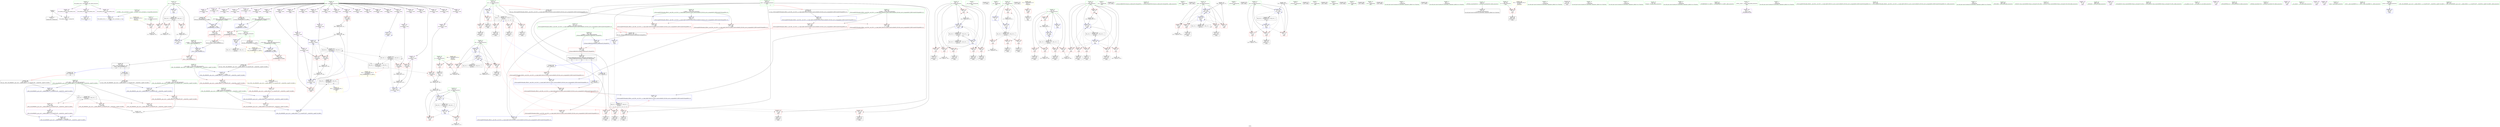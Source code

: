 digraph "SVFG" {
	label="SVFG";

	Node0x55fc1ebb1d80 [shape=record,color=grey,label="{NodeID: 0\nNullPtr}"];
	Node0x55fc1ebb1d80 -> Node0x55fc1ebd97b0[style=solid];
	Node0x55fc1ebb1d80 -> Node0x55fc1ebdc6c0[style=solid];
	Node0x55fc1ebf8210 [shape=record,color=black,label="{NodeID: 360\nMR_26V_3 = PHI(MR_26V_4, MR_26V_2, )\npts\{78 \}\n}"];
	Node0x55fc1ebf8210 -> Node0x55fc1ebe0540[style=dashed];
	Node0x55fc1ebf8210 -> Node0x55fc1ebe0610[style=dashed];
	Node0x55fc1ebf8210 -> Node0x55fc1ebe06e0[style=dashed];
	Node0x55fc1ebf8210 -> Node0x55fc1ebe5ac0[style=dashed];
	Node0x55fc1ebdb140 [shape=record,color=red,label="{NodeID: 194\n187\<--186\n\<--arrayidx40\nmain\n}"];
	Node0x55fc1ebdb140 -> Node0x55fc1ebeba50[style=solid];
	Node0x55fc1ebd7af0 [shape=record,color=purple,label="{NodeID: 111\n159\<--8\narrayidx26\<--prob\nmain\n}"];
	Node0x55fc1ebd65a0 [shape=record,color=green,label="{NodeID: 28\n57\<--58\nact\<--act_field_insensitive\nmain\n|{|<s6>5}}"];
	Node0x55fc1ebd65a0 -> Node0x55fc1ebde590[style=solid];
	Node0x55fc1ebd65a0 -> Node0x55fc1ebde660[style=solid];
	Node0x55fc1ebd65a0 -> Node0x55fc1ebde730[style=solid];
	Node0x55fc1ebd65a0 -> Node0x55fc1ebde800[style=solid];
	Node0x55fc1ebd65a0 -> Node0x55fc1ebde8d0[style=solid];
	Node0x55fc1ebd65a0 -> Node0x55fc1ebdc890[style=solid];
	Node0x55fc1ebd65a0:s6 -> Node0x55fc1ec1fa80[style=solid,color=red];
	Node0x55fc1ec0a2a0 [shape=record,color=yellow,style=double,label="{NodeID: 471\n36V_2 = CSCHI(MR_36V_1)\npts\{90000 \}\nCS[]|{<s0>4}}"];
	Node0x55fc1ec0a2a0:s0 -> Node0x55fc1ebfc710[style=dashed,color=blue];
	Node0x55fc1ebdc890 [shape=record,color=blue,label="{NodeID: 222\n57\<--88\nact\<--\nmain\n}"];
	Node0x55fc1ebdc890 -> Node0x55fc1ebde590[style=dashed];
	Node0x55fc1ebdc890 -> Node0x55fc1ebfd610[style=dashed];
	Node0x55fc1ebde2f0 [shape=record,color=purple,label="{NodeID: 139\n456\<--25\nllvm.global_ctors_2\<--llvm.global_ctors\nGlob }"];
	Node0x55fc1ebde2f0 -> Node0x55fc1ebdc6c0[style=solid];
	Node0x55fc1ebd8e60 [shape=record,color=green,label="{NodeID: 56\n366\<--367\n__a.addr\<--__a.addr_field_insensitive\n_ZSt4swapIiENSt9enable_ifIXsr6__and_ISt6__not_ISt15__is_tuple_likeIT_EESt21is_move_constructibleIS3_ESt18is_move_assignableIS3_EEE5valueEvE4typeERS3_SC_\n}"];
	Node0x55fc1ebd8e60 -> Node0x55fc1ebdb7c0[style=solid];
	Node0x55fc1ebd8e60 -> Node0x55fc1ebdb890[style=solid];
	Node0x55fc1ebd8e60 -> Node0x55fc1ebe5e00[style=solid];
	Node0x55fc1ebfa230 [shape=record,color=yellow,style=double,label="{NodeID: 416\n36V_1 = ENCHI(MR_36V_0)\npts\{90000 \}\nFun[_ZSt4fillIPddEvT_S1_RKT0_]|{<s0>18}}"];
	Node0x55fc1ebfa230:s0 -> Node0x55fc1ebf9610[style=dashed,color=red];
	Node0x55fc1ebea550 [shape=record,color=grey,label="{NodeID: 333\n305 = Binary(302, 304, )\n}"];
	Node0x55fc1ebea550 -> Node0x55fc1ebea6d0[style=solid];
	Node0x55fc1ebe5e00 [shape=record,color=blue,label="{NodeID: 250\n366\<--364\n__a.addr\<--__a\n_ZSt4swapIiENSt9enable_ifIXsr6__and_ISt6__not_ISt15__is_tuple_likeIT_EESt21is_move_constructibleIS3_ESt18is_move_assignableIS3_EEE5valueEvE4typeERS3_SC_\n}"];
	Node0x55fc1ebe5e00 -> Node0x55fc1ebdb7c0[style=dashed];
	Node0x55fc1ebe5e00 -> Node0x55fc1ebdb890[style=dashed];
	Node0x55fc1ebdf9e0 [shape=record,color=red,label="{NodeID: 167\n151\<--69\n\<--k\nmain\n}"];
	Node0x55fc1ebdf9e0 -> Node0x55fc1ebec350[style=solid];
	Node0x55fc1ebda5e0 [shape=record,color=black,label="{NodeID: 84\n185\<--184\nidxprom39\<--\nmain\n}"];
	Node0x55fc1ebd42f0 [shape=record,color=green,label="{NodeID: 1\n7\<--1\n__dso_handle\<--dummyObj\nGlob }"];
	Node0x55fc1ebf8710 [shape=record,color=black,label="{NodeID: 361\nMR_30V_2 = PHI(MR_30V_4, MR_30V_1, )\npts\{82 \}\n}"];
	Node0x55fc1ebf8710 -> Node0x55fc1ebe5780[style=dashed];
	Node0x55fc1ebdb210 [shape=record,color=red,label="{NodeID: 195\n199\<--198\n\<--arrayidx47\nmain\n}"];
	Node0x55fc1ebdb210 -> Node0x55fc1ebeb5d0[style=solid];
	Node0x55fc1ebd7bc0 [shape=record,color=purple,label="{NodeID: 112\n162\<--8\narrayidx28\<--prob\nmain\n}"];
	Node0x55fc1ebd7bc0 -> Node0x55fc1ebdafa0[style=solid];
	Node0x55fc1ebd6670 [shape=record,color=green,label="{NodeID: 29\n59\<--60\nnext\<--next_field_insensitive\nmain\n|{|<s6>5}}"];
	Node0x55fc1ebd6670 -> Node0x55fc1ebde9a0[style=solid];
	Node0x55fc1ebd6670 -> Node0x55fc1ebdea70[style=solid];
	Node0x55fc1ebd6670 -> Node0x55fc1ebdeb40[style=solid];
	Node0x55fc1ebd6670 -> Node0x55fc1ebdec10[style=solid];
	Node0x55fc1ebd6670 -> Node0x55fc1ebdece0[style=solid];
	Node0x55fc1ebd6670 -> Node0x55fc1ebdc960[style=solid];
	Node0x55fc1ebd6670:s6 -> Node0x55fc1ec1fb90[style=solid,color=red];
	Node0x55fc1e7ead70 [shape=record,color=black,label="{NodeID: 472\n37 = PHI()\n}"];
	Node0x55fc1ebdc960 [shape=record,color=blue,label="{NodeID: 223\n59\<--97\nnext\<--\nmain\n}"];
	Node0x55fc1ebdc960 -> Node0x55fc1ebfdb10[style=dashed];
	Node0x55fc1ebde3f0 [shape=record,color=purple,label="{NodeID: 140\n432\<--431\nincdec.ptr\<--\n_ZSt8__fill_aIPddEN9__gnu_cxx11__enable_ifIXsr11__is_scalarIT0_EE7__valueEvE6__typeET_S6_RKS3_\n}"];
	Node0x55fc1ebde3f0 -> Node0x55fc1ebe6620[style=solid];
	Node0x55fc1ebd8f30 [shape=record,color=green,label="{NodeID: 57\n368\<--369\n__b.addr\<--__b.addr_field_insensitive\n_ZSt4swapIiENSt9enable_ifIXsr6__and_ISt6__not_ISt15__is_tuple_likeIT_EESt21is_move_constructibleIS3_ESt18is_move_assignableIS3_EEE5valueEvE4typeERS3_SC_\n}"];
	Node0x55fc1ebd8f30 -> Node0x55fc1ebdb960[style=solid];
	Node0x55fc1ebd8f30 -> Node0x55fc1ebdba30[style=solid];
	Node0x55fc1ebd8f30 -> Node0x55fc1ebe5ed0[style=solid];
	Node0x55fc1ebea6d0 [shape=record,color=grey,label="{NodeID: 334\n307 = Binary(306, 305, )\n}"];
	Node0x55fc1ebea6d0 -> Node0x55fc1ebe5920[style=solid];
	Node0x55fc1ebe5ed0 [shape=record,color=blue,label="{NodeID: 251\n368\<--365\n__b.addr\<--__b\n_ZSt4swapIiENSt9enable_ifIXsr6__and_ISt6__not_ISt15__is_tuple_likeIT_EESt21is_move_constructibleIS3_ESt18is_move_assignableIS3_EEE5valueEvE4typeERS3_SC_\n}"];
	Node0x55fc1ebe5ed0 -> Node0x55fc1ebdb960[style=dashed];
	Node0x55fc1ebe5ed0 -> Node0x55fc1ebdba30[style=dashed];
	Node0x55fc1ebdfab0 [shape=record,color=red,label="{NodeID: 168\n160\<--69\n\<--k\nmain\n}"];
	Node0x55fc1ebdfab0 -> Node0x55fc1ebda100[style=solid];
	Node0x55fc1ebda6b0 [shape=record,color=black,label="{NodeID: 85\n191\<--190\nidxprom42\<--\nmain\n}"];
	Node0x55fc1ebd4380 [shape=record,color=green,label="{NodeID: 2\n10\<--1\n.str\<--dummyObj\nGlob }"];
	Node0x55fc1ebf8c10 [shape=record,color=black,label="{NodeID: 362\nMR_32V_2 = PHI(MR_32V_4, MR_32V_1, )\npts\{84 \}\n}"];
	Node0x55fc1ebf8c10 -> Node0x55fc1ebe5850[style=dashed];
	Node0x55fc1ebdb2e0 [shape=record,color=red,label="{NodeID: 196\n232\<--231\n\<--arrayidx68\nmain\n}"];
	Node0x55fc1ebdb2e0 -> Node0x55fc1ebeb150[style=solid];
	Node0x55fc1ebd7c90 [shape=record,color=purple,label="{NodeID: 113\n168\<--8\narrayidx30\<--prob\nmain\n}"];
	Node0x55fc1ebd6740 [shape=record,color=green,label="{NodeID: 30\n61\<--62\ni\<--i_field_insensitive\nmain\n}"];
	Node0x55fc1ebd6740 -> Node0x55fc1ebdedb0[style=solid];
	Node0x55fc1ebd6740 -> Node0x55fc1ebdee80[style=solid];
	Node0x55fc1ebd6740 -> Node0x55fc1ebdef50[style=solid];
	Node0x55fc1ebd6740 -> Node0x55fc1ebdf020[style=solid];
	Node0x55fc1ebd6740 -> Node0x55fc1ebdca30[style=solid];
	Node0x55fc1ebd6740 -> Node0x55fc1ebdcbd0[style=solid];
	Node0x55fc1ec1b3c0 [shape=record,color=black,label="{NodeID: 473\n274 = PHI()\n}"];
	Node0x55fc1e952dc0 [shape=record,color=yellow,style=double,label="{NodeID: 390\n2V_1 = ENCHI(MR_2V_0)\npts\{1 \}\nFun[main]}"];
	Node0x55fc1e952dc0 -> Node0x55fc1ebde4c0[style=dashed];
	Node0x55fc1ebdca30 [shape=record,color=blue,label="{NodeID: 224\n61\<--88\ni\<--\nmain\n}"];
	Node0x55fc1ebdca30 -> Node0x55fc1ebfa910[style=dashed];
	Node0x55fc1ebde4c0 [shape=record,color=red,label="{NodeID: 141\n89\<--14\n\<--stdin\nmain\n}"];
	Node0x55fc1ebde4c0 -> Node0x55fc1ebd9a80[style=solid];
	Node0x55fc1ebd9000 [shape=record,color=green,label="{NodeID: 58\n370\<--371\n__tmp\<--__tmp_field_insensitive\n_ZSt4swapIiENSt9enable_ifIXsr6__and_ISt6__not_ISt15__is_tuple_likeIT_EESt21is_move_constructibleIS3_ESt18is_move_assignableIS3_EEE5valueEvE4typeERS3_SC_\n|{|<s1>21}}"];
	Node0x55fc1ebd9000 -> Node0x55fc1ebe5fa0[style=solid];
	Node0x55fc1ebd9000:s1 -> Node0x55fc1ec1f7a0[style=solid,color=red];
	Node0x55fc1ebea850 [shape=record,color=grey,label="{NodeID: 335\n164 = Binary(165, 163, )\n}"];
	Node0x55fc1ebea850 -> Node0x55fc1ebebbd0[style=solid];
	Node0x55fc1ebe5fa0 [shape=record,color=blue,label="{NodeID: 252\n370\<--378\n__tmp\<--\n_ZSt4swapIiENSt9enable_ifIXsr6__and_ISt6__not_ISt15__is_tuple_likeIT_EESt21is_move_constructibleIS3_ESt18is_move_assignableIS3_EEE5valueEvE4typeERS3_SC_\n}"];
	Node0x55fc1ebe5fa0 -> Node0x55fc1ebdbbd0[style=dashed];
	Node0x55fc1ebe5fa0 -> Node0x55fc1ebdbca0[style=dashed];
	Node0x55fc1ebdfb80 [shape=record,color=red,label="{NodeID: 169\n172\<--69\n\<--k\nmain\n}"];
	Node0x55fc1ebdfb80 -> Node0x55fc1ebda370[style=solid];
	Node0x55fc1ebda780 [shape=record,color=black,label="{NodeID: 86\n194\<--193\nidxprom44\<--\nmain\n}"];
	Node0x55fc1ebd4700 [shape=record,color=green,label="{NodeID: 3\n12\<--1\n.str.1\<--dummyObj\nGlob }"];
	Node0x55fc1ebf9110 [shape=record,color=black,label="{NodeID: 363\nMR_55V_3 = PHI(MR_55V_4, MR_55V_2, )\npts\{409 \}\n}"];
	Node0x55fc1ebf9110 -> Node0x55fc1ebdbd70[style=dashed];
	Node0x55fc1ebf9110 -> Node0x55fc1ebdbe40[style=dashed];
	Node0x55fc1ebf9110 -> Node0x55fc1ebdbf10[style=dashed];
	Node0x55fc1ebf9110 -> Node0x55fc1ebe6620[style=dashed];
	Node0x55fc1ebdb3b0 [shape=record,color=red,label="{NodeID: 197\n243\<--242\n\<--arrayidx75\nmain\n}"];
	Node0x55fc1ebdb3b0 -> Node0x55fc1ebeafd0[style=solid];
	Node0x55fc1ebd7d60 [shape=record,color=purple,label="{NodeID: 114\n171\<--8\narrayidx32\<--prob\nmain\n}"];
	Node0x55fc1ebd6810 [shape=record,color=green,label="{NodeID: 31\n63\<--64\ni5\<--i5_field_insensitive\nmain\n}"];
	Node0x55fc1ebd6810 -> Node0x55fc1ebdf0f0[style=solid];
	Node0x55fc1ebd6810 -> Node0x55fc1ebdf1c0[style=solid];
	Node0x55fc1ebd6810 -> Node0x55fc1ebdf290[style=solid];
	Node0x55fc1ebd6810 -> Node0x55fc1ebdf360[style=solid];
	Node0x55fc1ebd6810 -> Node0x55fc1ebdf430[style=solid];
	Node0x55fc1ebd6810 -> Node0x55fc1ebdcca0[style=solid];
	Node0x55fc1ebd6810 -> Node0x55fc1ebe55e0[style=solid];
	Node0x55fc1ec1df50 [shape=record,color=black,label="{NodeID: 474\n279 = PHI()\n}"];
	Node0x55fc1ebdcb00 [shape=record,color=blue,label="{NodeID: 225\n112\<--114\narrayidx4\<--\nmain\n}"];
	Node0x55fc1ebdcb00 -> Node0x55fc1ebdcb00[style=dashed];
	Node0x55fc1ebdcb00 -> Node0x55fc1ebe1240[style=dashed];
	Node0x55fc1ebde590 [shape=record,color=red,label="{NodeID: 142\n104\<--57\n\<--act\nmain\n}"];
	Node0x55fc1ebde590 -> Node0x55fc1ebd9b50[style=solid];
	Node0x55fc1ebd90d0 [shape=record,color=green,label="{NodeID: 59\n376\<--377\n_ZSt4moveIRiEONSt16remove_referenceIT_E4typeEOS2_\<--_ZSt4moveIRiEONSt16remove_referenceIT_E4typeEOS2__field_insensitive\n}"];
	Node0x55fc1ebfa4d0 [shape=record,color=yellow,style=double,label="{NodeID: 419\n14V_1 = ENCHI(MR_14V_0)\npts\{66 \}\nFun[_ZSt4fillIPddEvT_S1_RKT0_]|{<s0>18}}"];
	Node0x55fc1ebfa4d0:s0 -> Node0x55fc1ec054c0[style=dashed,color=red];
	Node0x55fc1ebea9d0 [shape=record,color=grey,label="{NodeID: 336\n261 = Binary(260, 97, )\n}"];
	Node0x55fc1ebea9d0 -> Node0x55fc1ebe55e0[style=solid];
	Node0x55fc1ebe6070 [shape=record,color=blue,label="{NodeID: 253\n383\<--382\n\<--\n_ZSt4swapIiENSt9enable_ifIXsr6__and_ISt6__not_ISt15__is_tuple_likeIT_EESt21is_move_constructibleIS3_ESt18is_move_assignableIS3_EEE5valueEvE4typeERS3_SC_\n|{|<s1>5}}"];
	Node0x55fc1ebe6070 -> Node0x55fc1ebdbca0[style=dashed];
	Node0x55fc1ebe6070:s1 -> Node0x55fc1ebfd610[style=dashed,color=blue];
	Node0x55fc1ebdfc50 [shape=record,color=red,label="{NodeID: 170\n184\<--69\n\<--k\nmain\n}"];
	Node0x55fc1ebdfc50 -> Node0x55fc1ebda5e0[style=solid];
	Node0x55fc1ebda850 [shape=record,color=black,label="{NodeID: 87\n197\<--196\nidxprom46\<--\nmain\n}"];
	Node0x55fc1ebd4790 [shape=record,color=green,label="{NodeID: 4\n14\<--1\nstdin\<--dummyObj\nGlob }"];
	Node0x55fc1ebf9610 [shape=record,color=black,label="{NodeID: 364\nMR_36V_2 = PHI(MR_36V_3, MR_36V_1, )\npts\{90000 \}\n|{|<s1>18}}"];
	Node0x55fc1ebf9610 -> Node0x55fc1ebe6550[style=dashed];
	Node0x55fc1ebf9610:s1 -> Node0x55fc1ec0a2a0[style=dashed,color=blue];
	Node0x55fc1ebdb480 [shape=record,color=red,label="{NodeID: 198\n302\<--301\n\<--arrayidx105\nmain\n}"];
	Node0x55fc1ebdb480 -> Node0x55fc1ebea550[style=solid];
	Node0x55fc1ebdcfc0 [shape=record,color=purple,label="{NodeID: 115\n174\<--8\narrayidx34\<--prob\nmain\n}"];
	Node0x55fc1ebdcfc0 -> Node0x55fc1ebdb070[style=solid];
	Node0x55fc1ebdcfc0 -> Node0x55fc1ebe4e90[style=solid];
	Node0x55fc1ebd68e0 [shape=record,color=green,label="{NodeID: 32\n65\<--66\nref.tmp\<--ref.tmp_field_insensitive\nmain\n|{|<s1>4}}"];
	Node0x55fc1ebd68e0 -> Node0x55fc1ebdcd70[style=solid];
	Node0x55fc1ebd68e0:s1 -> Node0x55fc1ec1f690[style=solid,color=red];
	Node0x55fc1ec1e050 [shape=record,color=black,label="{NodeID: 475\n283 = PHI()\n}"];
	Node0x55fc1ebdcbd0 [shape=record,color=blue,label="{NodeID: 226\n61\<--117\ni\<--inc\nmain\n}"];
	Node0x55fc1ebdcbd0 -> Node0x55fc1ebfa910[style=dashed];
	Node0x55fc1ebde660 [shape=record,color=red,label="{NodeID: 143\n154\<--57\n\<--act\nmain\n}"];
	Node0x55fc1ebde660 -> Node0x55fc1ebd9f60[style=solid];
	Node0x55fc1ebd91d0 [shape=record,color=green,label="{NodeID: 60\n408\<--409\n__first.addr\<--__first.addr_field_insensitive\n_ZSt8__fill_aIPddEN9__gnu_cxx11__enable_ifIXsr11__is_scalarIT0_EE7__valueEvE6__typeET_S6_RKS3_\n}"];
	Node0x55fc1ebd91d0 -> Node0x55fc1ebdbd70[style=solid];
	Node0x55fc1ebd91d0 -> Node0x55fc1ebdbe40[style=solid];
	Node0x55fc1ebd91d0 -> Node0x55fc1ebdbf10[style=solid];
	Node0x55fc1ebd91d0 -> Node0x55fc1ebe6210[style=solid];
	Node0x55fc1ebd91d0 -> Node0x55fc1ebe6620[style=solid];
	Node0x55fc1ebeab50 [shape=record,color=grey,label="{NodeID: 337\n248 = Binary(247, 97, )\n}"];
	Node0x55fc1ebeab50 -> Node0x55fc1ebe5440[style=solid];
	Node0x55fc1ebe6140 [shape=record,color=blue,label="{NodeID: 254\n387\<--386\n\<--\n_ZSt4swapIiENSt9enable_ifIXsr6__and_ISt6__not_ISt15__is_tuple_likeIT_EESt21is_move_constructibleIS3_ESt18is_move_assignableIS3_EEE5valueEvE4typeERS3_SC_\n|{<s0>5}}"];
	Node0x55fc1ebe6140:s0 -> Node0x55fc1ebfdb10[style=dashed,color=blue];
	Node0x55fc1ebdfd20 [shape=record,color=red,label="{NodeID: 171\n196\<--69\n\<--k\nmain\n}"];
	Node0x55fc1ebdfd20 -> Node0x55fc1ebda850[style=solid];
	Node0x55fc1ebda920 [shape=record,color=black,label="{NodeID: 88\n224\<--223\nidxprom63\<--\nmain\n}"];
	Node0x55fc1ebd4850 [shape=record,color=green,label="{NodeID: 5\n15\<--1\n_ZSt3cin\<--dummyObj\nGlob }"];
	Node0x55fc1ebdb550 [shape=record,color=red,label="{NodeID: 199\n352\<--343\n\<--__first.addr\n_ZSt4fillIPddEvT_S1_RKT0_\n|{<s0>16}}"];
	Node0x55fc1ebdb550:s0 -> Node0x55fc1ec1f260[style=solid,color=red];
	Node0x55fc1ebdd050 [shape=record,color=purple,label="{NodeID: 116\n180\<--8\narrayidx36\<--prob\nmain\n}"];
	Node0x55fc1ebd69b0 [shape=record,color=green,label="{NodeID: 33\n67\<--68\nj\<--j_field_insensitive\nmain\n}"];
	Node0x55fc1ebd69b0 -> Node0x55fc1ebdf500[style=solid];
	Node0x55fc1ebd69b0 -> Node0x55fc1ebdf5d0[style=solid];
	Node0x55fc1ebd69b0 -> Node0x55fc1ebdf6a0[style=solid];
	Node0x55fc1ebd69b0 -> Node0x55fc1ebdf770[style=solid];
	Node0x55fc1ebd69b0 -> Node0x55fc1ebdf840[style=solid];
	Node0x55fc1ebd69b0 -> Node0x55fc1ebdf910[style=solid];
	Node0x55fc1ebd69b0 -> Node0x55fc1ebdce40[style=solid];
	Node0x55fc1ebd69b0 -> Node0x55fc1ebe5100[style=solid];
	Node0x55fc1ec1e120 [shape=record,color=black,label="{NodeID: 476\n284 = PHI()\n}"];
	Node0x55fc1ebdcca0 [shape=record,color=blue,label="{NodeID: 227\n63\<--88\ni5\<--\nmain\n}"];
	Node0x55fc1ebdcca0 -> Node0x55fc1ebfe010[style=dashed];
	Node0x55fc1ebde730 [shape=record,color=red,label="{NodeID: 144\n178\<--57\n\<--act\nmain\n}"];
	Node0x55fc1ebde730 -> Node0x55fc1ebda440[style=solid];
	Node0x55fc1ebd92a0 [shape=record,color=green,label="{NodeID: 61\n410\<--411\n__last.addr\<--__last.addr_field_insensitive\n_ZSt8__fill_aIPddEN9__gnu_cxx11__enable_ifIXsr11__is_scalarIT0_EE7__valueEvE6__typeET_S6_RKS3_\n}"];
	Node0x55fc1ebd92a0 -> Node0x55fc1ebdbfe0[style=solid];
	Node0x55fc1ebd92a0 -> Node0x55fc1ebe62e0[style=solid];
	Node0x55fc1ebeacd0 [shape=record,color=grey,label="{NodeID: 338\n253 = Binary(252, 97, )\n}"];
	Node0x55fc1ebeacd0 -> Node0x55fc1ebe5510[style=solid];
	Node0x55fc1ebe6210 [shape=record,color=blue,label="{NodeID: 255\n408\<--405\n__first.addr\<--__first\n_ZSt8__fill_aIPddEN9__gnu_cxx11__enable_ifIXsr11__is_scalarIT0_EE7__valueEvE6__typeET_S6_RKS3_\n}"];
	Node0x55fc1ebe6210 -> Node0x55fc1ebf9110[style=dashed];
	Node0x55fc1ebdfdf0 [shape=record,color=red,label="{NodeID: 172\n203\<--69\n\<--k\nmain\n}"];
	Node0x55fc1ebdfdf0 -> Node0x55fc1ebeb750[style=solid];
	Node0x55fc1ebda9f0 [shape=record,color=black,label="{NodeID: 89\n227\<--226\nidxprom65\<--\nmain\n}"];
	Node0x55fc1ebd50f0 [shape=record,color=green,label="{NodeID: 6\n16\<--1\n_ZSt4cout\<--dummyObj\nGlob }"];
	Node0x55fc1ebdb620 [shape=record,color=red,label="{NodeID: 200\n356\<--345\n\<--__last.addr\n_ZSt4fillIPddEvT_S1_RKT0_\n|{<s0>17}}"];
	Node0x55fc1ebdb620:s0 -> Node0x55fc1ec1f260[style=solid,color=red];
	Node0x55fc1ebdd0e0 [shape=record,color=purple,label="{NodeID: 117\n183\<--8\narrayidx38\<--prob\nmain\n}"];
	Node0x55fc1ebd6a80 [shape=record,color=green,label="{NodeID: 34\n69\<--70\nk\<--k_field_insensitive\nmain\n}"];
	Node0x55fc1ebd6a80 -> Node0x55fc1ebdf9e0[style=solid];
	Node0x55fc1ebd6a80 -> Node0x55fc1ebdfab0[style=solid];
	Node0x55fc1ebd6a80 -> Node0x55fc1ebdfb80[style=solid];
	Node0x55fc1ebd6a80 -> Node0x55fc1ebdfc50[style=solid];
	Node0x55fc1ebd6a80 -> Node0x55fc1ebdfd20[style=solid];
	Node0x55fc1ebd6a80 -> Node0x55fc1ebdfdf0[style=solid];
	Node0x55fc1ebd6a80 -> Node0x55fc1ebdcf10[style=solid];
	Node0x55fc1ebd6a80 -> Node0x55fc1ebe5030[style=solid];
	Node0x55fc1ec1e1f0 [shape=record,color=black,label="{NodeID: 477\n292 = PHI()\n}"];
	Node0x55fc1ebdcd70 [shape=record,color=blue,label="{NodeID: 228\n65\<--136\nref.tmp\<--\nmain\n|{|<s1>4}}"];
	Node0x55fc1ebdcd70 -> Node0x55fc1ebfe510[style=dashed];
	Node0x55fc1ebdcd70:s1 -> Node0x55fc1ebfa4d0[style=dashed,color=red];
	Node0x55fc1ebde800 [shape=record,color=red,label="{NodeID: 145\n223\<--57\n\<--act\nmain\n}"];
	Node0x55fc1ebde800 -> Node0x55fc1ebda920[style=solid];
	Node0x55fc1ebd9370 [shape=record,color=green,label="{NodeID: 62\n412\<--413\n__value.addr\<--__value.addr_field_insensitive\n_ZSt8__fill_aIPddEN9__gnu_cxx11__enable_ifIXsr11__is_scalarIT0_EE7__valueEvE6__typeET_S6_RKS3_\n}"];
	Node0x55fc1ebd9370 -> Node0x55fc1ebdc0b0[style=solid];
	Node0x55fc1ebd9370 -> Node0x55fc1ebe63b0[style=solid];
	Node0x55fc1ebeae50 [shape=record,color=grey,label="{NodeID: 339\n311 = Binary(310, 97, )\n}"];
	Node0x55fc1ebeae50 -> Node0x55fc1ebe59f0[style=solid];
	Node0x55fc1ebe62e0 [shape=record,color=blue,label="{NodeID: 256\n410\<--406\n__last.addr\<--__last\n_ZSt8__fill_aIPddEN9__gnu_cxx11__enable_ifIXsr11__is_scalarIT0_EE7__valueEvE6__typeET_S6_RKS3_\n}"];
	Node0x55fc1ebe62e0 -> Node0x55fc1ebdbfe0[style=dashed];
	Node0x55fc1ebdfec0 [shape=record,color=red,label="{NodeID: 173\n215\<--71\n\<--j55\nmain\n}"];
	Node0x55fc1ebdfec0 -> Node0x55fc1ebec7d0[style=solid];
	Node0x55fc1ebdaac0 [shape=record,color=black,label="{NodeID: 90\n230\<--229\nidxprom67\<--\nmain\n}"];
	Node0x55fc1ebd5180 [shape=record,color=green,label="{NodeID: 7\n17\<--1\n.str.2\<--dummyObj\nGlob }"];
	Node0x55fc1ebfa910 [shape=record,color=black,label="{NodeID: 367\nMR_10V_3 = PHI(MR_10V_4, MR_10V_2, )\npts\{62 \}\n}"];
	Node0x55fc1ebfa910 -> Node0x55fc1ebdedb0[style=dashed];
	Node0x55fc1ebfa910 -> Node0x55fc1ebdee80[style=dashed];
	Node0x55fc1ebfa910 -> Node0x55fc1ebdef50[style=dashed];
	Node0x55fc1ebfa910 -> Node0x55fc1ebdf020[style=dashed];
	Node0x55fc1ebfa910 -> Node0x55fc1ebdcbd0[style=dashed];
	Node0x55fc1ebdb6f0 [shape=record,color=red,label="{NodeID: 201\n358\<--347\n\<--__value.addr\n_ZSt4fillIPddEvT_S1_RKT0_\n|{<s0>18}}"];
	Node0x55fc1ebdb6f0:s0 -> Node0x55fc1ec1f120[style=solid,color=red];
	Node0x55fc1ebdd1b0 [shape=record,color=purple,label="{NodeID: 118\n186\<--8\narrayidx40\<--prob\nmain\n}"];
	Node0x55fc1ebdd1b0 -> Node0x55fc1ebdb140[style=solid];
	Node0x55fc1ebd6b50 [shape=record,color=green,label="{NodeID: 35\n71\<--72\nj55\<--j55_field_insensitive\nmain\n}"];
	Node0x55fc1ebd6b50 -> Node0x55fc1ebdfec0[style=solid];
	Node0x55fc1ebd6b50 -> Node0x55fc1ebdff90[style=solid];
	Node0x55fc1ebd6b50 -> Node0x55fc1ebe0060[style=solid];
	Node0x55fc1ebd6b50 -> Node0x55fc1ebe51d0[style=solid];
	Node0x55fc1ebd6b50 -> Node0x55fc1ebe5510[style=solid];
	Node0x55fc1ec1e2f0 [shape=record,color=black,label="{NodeID: 478\n264 = PHI()\n}"];
	Node0x55fc1ebdce40 [shape=record,color=blue,label="{NodeID: 229\n67\<--88\nj\<--\nmain\n}"];
	Node0x55fc1ebdce40 -> Node0x55fc1ebdf500[style=dashed];
	Node0x55fc1ebdce40 -> Node0x55fc1ebdf5d0[style=dashed];
	Node0x55fc1ebdce40 -> Node0x55fc1ebdf6a0[style=dashed];
	Node0x55fc1ebdce40 -> Node0x55fc1ebdf770[style=dashed];
	Node0x55fc1ebdce40 -> Node0x55fc1ebdf840[style=dashed];
	Node0x55fc1ebdce40 -> Node0x55fc1ebdf910[style=dashed];
	Node0x55fc1ebdce40 -> Node0x55fc1ebe5100[style=dashed];
	Node0x55fc1ebdce40 -> Node0x55fc1ebfea10[style=dashed];
	Node0x55fc1ebde8d0 [shape=record,color=red,label="{NodeID: 146\n293\<--57\n\<--act\nmain\n}"];
	Node0x55fc1ebde8d0 -> Node0x55fc1ebdae00[style=solid];
	Node0x55fc1ebd9440 [shape=record,color=green,label="{NodeID: 63\n414\<--415\n__tmp\<--__tmp_field_insensitive\n_ZSt8__fill_aIPddEN9__gnu_cxx11__enable_ifIXsr11__is_scalarIT0_EE7__valueEvE6__typeET_S6_RKS3_\n}"];
	Node0x55fc1ebd9440 -> Node0x55fc1ebdc180[style=solid];
	Node0x55fc1ebd9440 -> Node0x55fc1ebe6480[style=solid];
	Node0x55fc1ebeafd0 [shape=record,color=grey,label="{NodeID: 340\n244 = Binary(243, 233, )\n}"];
	Node0x55fc1ebeafd0 -> Node0x55fc1ebe5370[style=solid];
	Node0x55fc1ebe63b0 [shape=record,color=blue,label="{NodeID: 257\n412\<--407\n__value.addr\<--__value\n_ZSt8__fill_aIPddEN9__gnu_cxx11__enable_ifIXsr11__is_scalarIT0_EE7__valueEvE6__typeET_S6_RKS3_\n}"];
	Node0x55fc1ebe63b0 -> Node0x55fc1ebdc0b0[style=dashed];
	Node0x55fc1ebdff90 [shape=record,color=red,label="{NodeID: 174\n237\<--71\n\<--j55\nmain\n}"];
	Node0x55fc1ebdff90 -> Node0x55fc1ebdac60[style=solid];
	Node0x55fc1ebdab90 [shape=record,color=black,label="{NodeID: 91\n235\<--234\nidxprom70\<--\nmain\n}"];
	Node0x55fc1ebd5210 [shape=record,color=green,label="{NodeID: 8\n19\<--1\n.str.3\<--dummyObj\nGlob }"];
	Node0x55fc1ebdb7c0 [shape=record,color=red,label="{NodeID: 202\n374\<--366\n\<--__a.addr\n_ZSt4swapIiENSt9enable_ifIXsr6__and_ISt6__not_ISt15__is_tuple_likeIT_EESt21is_move_constructibleIS3_ESt18is_move_assignableIS3_EEE5valueEvE4typeERS3_SC_\n|{<s0>19}}"];
	Node0x55fc1ebdb7c0:s0 -> Node0x55fc1ec1f7a0[style=solid,color=red];
	Node0x55fc1ebdd280 [shape=record,color=purple,label="{NodeID: 119\n192\<--8\narrayidx43\<--prob\nmain\n}"];
	Node0x55fc1ebd6c20 [shape=record,color=green,label="{NodeID: 36\n73\<--74\nk59\<--k59_field_insensitive\nmain\n}"];
	Node0x55fc1ebd6c20 -> Node0x55fc1ebe0130[style=solid];
	Node0x55fc1ebd6c20 -> Node0x55fc1ebe0200[style=solid];
	Node0x55fc1ebd6c20 -> Node0x55fc1ebe02d0[style=solid];
	Node0x55fc1ebd6c20 -> Node0x55fc1ebe03a0[style=solid];
	Node0x55fc1ebd6c20 -> Node0x55fc1ebe52a0[style=solid];
	Node0x55fc1ebd6c20 -> Node0x55fc1ebe5440[style=solid];
	Node0x55fc1ec1e3f0 [shape=record,color=black,label="{NodeID: 479\n318 = PHI()\n}"];
	Node0x55fc1ebdcf10 [shape=record,color=blue,label="{NodeID: 230\n69\<--88\nk\<--\nmain\n}"];
	Node0x55fc1ebdcf10 -> Node0x55fc1ebdf9e0[style=dashed];
	Node0x55fc1ebdcf10 -> Node0x55fc1ebdfab0[style=dashed];
	Node0x55fc1ebdcf10 -> Node0x55fc1ebdfb80[style=dashed];
	Node0x55fc1ebdcf10 -> Node0x55fc1ebdfc50[style=dashed];
	Node0x55fc1ebdcf10 -> Node0x55fc1ebdfd20[style=dashed];
	Node0x55fc1ebdcf10 -> Node0x55fc1ebdfdf0[style=dashed];
	Node0x55fc1ebdcf10 -> Node0x55fc1ebe5030[style=dashed];
	Node0x55fc1ebdcf10 -> Node0x55fc1ebfc210[style=dashed];
	Node0x55fc1ebde9a0 [shape=record,color=red,label="{NodeID: 147\n125\<--59\n\<--next\nmain\n}"];
	Node0x55fc1ebde9a0 -> Node0x55fc1ebd9dc0[style=solid];
	Node0x55fc1ebd9510 [shape=record,color=green,label="{NodeID: 64\n438\<--439\n__it.addr\<--__it.addr_field_insensitive\n_ZSt12__niter_baseIPdET_S1_\n}"];
	Node0x55fc1ebd9510 -> Node0x55fc1ebdc320[style=solid];
	Node0x55fc1ebd9510 -> Node0x55fc1ebe66f0[style=solid];
	Node0x55fc1ebeb150 [shape=record,color=grey,label="{NodeID: 341\n233 = Binary(189, 232, )\n}"];
	Node0x55fc1ebeb150 -> Node0x55fc1ebeafd0[style=solid];
	Node0x55fc1ebe6480 [shape=record,color=blue,label="{NodeID: 258\n414\<--420\n__tmp\<--\n_ZSt8__fill_aIPddEN9__gnu_cxx11__enable_ifIXsr11__is_scalarIT0_EE7__valueEvE6__typeET_S6_RKS3_\n}"];
	Node0x55fc1ebe6480 -> Node0x55fc1ebdc180[style=dashed];
	Node0x55fc1ebe0060 [shape=record,color=red,label="{NodeID: 175\n252\<--71\n\<--j55\nmain\n}"];
	Node0x55fc1ebe0060 -> Node0x55fc1ebeacd0[style=solid];
	Node0x55fc1ebdac60 [shape=record,color=black,label="{NodeID: 92\n238\<--237\nidxprom72\<--\nmain\n}"];
	Node0x55fc1ebd52d0 [shape=record,color=green,label="{NodeID: 9\n21\<--1\n.str.4\<--dummyObj\nGlob }"];
	Node0x55fc1ebdb890 [shape=record,color=red,label="{NodeID: 203\n383\<--366\n\<--__a.addr\n_ZSt4swapIiENSt9enable_ifIXsr6__and_ISt6__not_ISt15__is_tuple_likeIT_EESt21is_move_constructibleIS3_ESt18is_move_assignableIS3_EEE5valueEvE4typeERS3_SC_\n}"];
	Node0x55fc1ebdb890 -> Node0x55fc1ebe6070[style=solid];
	Node0x55fc1ebdd350 [shape=record,color=purple,label="{NodeID: 120\n195\<--8\narrayidx45\<--prob\nmain\n}"];
	Node0x55fc1ebd6cf0 [shape=record,color=green,label="{NodeID: 37\n75\<--76\nncas\<--ncas_field_insensitive\nmain\n}"];
	Node0x55fc1ebd6cf0 -> Node0x55fc1ebe0470[style=solid];
	Node0x55fc1ec1e550 [shape=record,color=black,label="{NodeID: 480\n319 = PHI()\n}"];
	Node0x55fc1ebe4e90 [shape=record,color=blue,label="{NodeID: 231\n174\<--176\narrayidx34\<--add\nmain\n}"];
	Node0x55fc1ebe4e90 -> Node0x55fc1ebdb140[style=dashed];
	Node0x55fc1ebe4e90 -> Node0x55fc1ebdb210[style=dashed];
	Node0x55fc1ebe4e90 -> Node0x55fc1ebe4f60[style=dashed];
	Node0x55fc1ebdea70 [shape=record,color=red,label="{NodeID: 148\n130\<--59\n\<--next\nmain\n}"];
	Node0x55fc1ebdea70 -> Node0x55fc1ebd9e90[style=solid];
	Node0x55fc1ebd95e0 [shape=record,color=green,label="{NodeID: 65\n445\<--446\n__t.addr\<--__t.addr_field_insensitive\n_ZSt4moveIRiEONSt16remove_referenceIT_E4typeEOS2_\n}"];
	Node0x55fc1ebd95e0 -> Node0x55fc1ebdc3f0[style=solid];
	Node0x55fc1ebd95e0 -> Node0x55fc1ebe67c0[style=solid];
	Node0x55fc1ebeb2d0 [shape=record,color=grey,label="{NodeID: 342\n278 = Binary(277, 97, )\n}"];
	Node0x55fc1ebe6550 [shape=record,color=blue,label="{NodeID: 259\n428\<--427\n\<--\n_ZSt8__fill_aIPddEN9__gnu_cxx11__enable_ifIXsr11__is_scalarIT0_EE7__valueEvE6__typeET_S6_RKS3_\n}"];
	Node0x55fc1ebe6550 -> Node0x55fc1ebf9610[style=dashed];
	Node0x55fc1ebe0130 [shape=record,color=red,label="{NodeID: 176\n220\<--73\n\<--k59\nmain\n}"];
	Node0x55fc1ebe0130 -> Node0x55fc1ebec4d0[style=solid];
	Node0x55fc1ebdad30 [shape=record,color=black,label="{NodeID: 93\n241\<--240\nidxprom74\<--\nmain\n}"];
	Node0x55fc1ebd53d0 [shape=record,color=green,label="{NodeID: 10\n23\<--1\n.str.5\<--dummyObj\nGlob }"];
	Node0x55fc1ebdb960 [shape=record,color=red,label="{NodeID: 204\n380\<--368\n\<--__b.addr\n_ZSt4swapIiENSt9enable_ifIXsr6__and_ISt6__not_ISt15__is_tuple_likeIT_EESt21is_move_constructibleIS3_ESt18is_move_assignableIS3_EEE5valueEvE4typeERS3_SC_\n|{<s0>20}}"];
	Node0x55fc1ebdb960:s0 -> Node0x55fc1ec1f7a0[style=solid,color=red];
	Node0x55fc1ebdd420 [shape=record,color=purple,label="{NodeID: 121\n198\<--8\narrayidx47\<--prob\nmain\n}"];
	Node0x55fc1ebdd420 -> Node0x55fc1ebdb210[style=solid];
	Node0x55fc1ebdd420 -> Node0x55fc1ebe4f60[style=solid];
	Node0x55fc1ebd6dc0 [shape=record,color=green,label="{NodeID: 38\n77\<--78\ncas\<--cas_field_insensitive\nmain\n}"];
	Node0x55fc1ebd6dc0 -> Node0x55fc1ebe0540[style=solid];
	Node0x55fc1ebd6dc0 -> Node0x55fc1ebe0610[style=solid];
	Node0x55fc1ebd6dc0 -> Node0x55fc1ebe06e0[style=solid];
	Node0x55fc1ebd6dc0 -> Node0x55fc1ebe56b0[style=solid];
	Node0x55fc1ebd6dc0 -> Node0x55fc1ebe5ac0[style=solid];
	Node0x55fc1ec1e620 [shape=record,color=black,label="{NodeID: 481\n326 = PHI()\n}"];
	Node0x55fc1ebe4f60 [shape=record,color=blue,label="{NodeID: 232\n198\<--200\narrayidx47\<--add48\nmain\n}"];
	Node0x55fc1ebe4f60 -> Node0x55fc1ebdafa0[style=dashed];
	Node0x55fc1ebe4f60 -> Node0x55fc1ebdb070[style=dashed];
	Node0x55fc1ebe4f60 -> Node0x55fc1ebe4e90[style=dashed];
	Node0x55fc1ebe4f60 -> Node0x55fc1ebfc710[style=dashed];
	Node0x55fc1ebdeb40 [shape=record,color=red,label="{NodeID: 149\n166\<--59\n\<--next\nmain\n}"];
	Node0x55fc1ebdeb40 -> Node0x55fc1ebda1d0[style=solid];
	Node0x55fc1ebd96b0 [shape=record,color=green,label="{NodeID: 66\n27\<--450\n_GLOBAL__sub_I_aurinegro_2_0.cpp\<--_GLOBAL__sub_I_aurinegro_2_0.cpp_field_insensitive\n}"];
	Node0x55fc1ebd96b0 -> Node0x55fc1ebdc5c0[style=solid];
	Node0x55fc1ebeb450 [shape=record,color=grey,label="{NodeID: 343\n331 = Binary(330, 97, )\n}"];
	Node0x55fc1ebeb450 -> Node0x55fc1ebe5ac0[style=solid];
	Node0x55fc1ebe6620 [shape=record,color=blue,label="{NodeID: 260\n408\<--432\n__first.addr\<--incdec.ptr\n_ZSt8__fill_aIPddEN9__gnu_cxx11__enable_ifIXsr11__is_scalarIT0_EE7__valueEvE6__typeET_S6_RKS3_\n}"];
	Node0x55fc1ebe6620 -> Node0x55fc1ebf9110[style=dashed];
	Node0x55fc1ebe0200 [shape=record,color=red,label="{NodeID: 177\n229\<--73\n\<--k59\nmain\n}"];
	Node0x55fc1ebe0200 -> Node0x55fc1ebdaac0[style=solid];
	Node0x55fc1ebdae00 [shape=record,color=black,label="{NodeID: 94\n294\<--293\nidxprom100\<--\nmain\n}"];
	Node0x55fc1ebd54d0 [shape=record,color=green,label="{NodeID: 11\n26\<--1\n\<--dummyObj\nCan only get source location for instruction, argument, global var or function.}"];
	Node0x55fc1ebdba30 [shape=record,color=red,label="{NodeID: 205\n387\<--368\n\<--__b.addr\n_ZSt4swapIiENSt9enable_ifIXsr6__and_ISt6__not_ISt15__is_tuple_likeIT_EESt21is_move_constructibleIS3_ESt18is_move_assignableIS3_EEE5valueEvE4typeERS3_SC_\n}"];
	Node0x55fc1ebdba30 -> Node0x55fc1ebe6140[style=solid];
	Node0x55fc1ebdd4f0 [shape=record,color=purple,label="{NodeID: 122\n225\<--8\narrayidx64\<--prob\nmain\n}"];
	Node0x55fc1ebd6e90 [shape=record,color=green,label="{NodeID: 39\n79\<--80\nn\<--n_field_insensitive\nmain\n}"];
	Node0x55fc1ebd6e90 -> Node0x55fc1ebe07b0[style=solid];
	Node0x55fc1ebd6e90 -> Node0x55fc1ebe0880[style=solid];
	Node0x55fc1ec1e750 [shape=record,color=black,label="{NodeID: 482\n327 = PHI()\n}"];
	Node0x55fc1ebe5030 [shape=record,color=blue,label="{NodeID: 233\n69\<--204\nk\<--inc50\nmain\n}"];
	Node0x55fc1ebe5030 -> Node0x55fc1ebdf9e0[style=dashed];
	Node0x55fc1ebe5030 -> Node0x55fc1ebdfab0[style=dashed];
	Node0x55fc1ebe5030 -> Node0x55fc1ebdfb80[style=dashed];
	Node0x55fc1ebe5030 -> Node0x55fc1ebdfc50[style=dashed];
	Node0x55fc1ebe5030 -> Node0x55fc1ebdfd20[style=dashed];
	Node0x55fc1ebe5030 -> Node0x55fc1ebdfdf0[style=dashed];
	Node0x55fc1ebe5030 -> Node0x55fc1ebe5030[style=dashed];
	Node0x55fc1ebe5030 -> Node0x55fc1ebfc210[style=dashed];
	Node0x55fc1ebdec10 [shape=record,color=red,label="{NodeID: 150\n190\<--59\n\<--next\nmain\n}"];
	Node0x55fc1ebdec10 -> Node0x55fc1ebda6b0[style=solid];
	Node0x55fc1ebd97b0 [shape=record,color=black,label="{NodeID: 67\n2\<--3\ndummyVal\<--dummyVal\n}"];
	Node0x55fc1ebeb5d0 [shape=record,color=grey,label="{NodeID: 344\n200 = Binary(199, 188, )\n}"];
	Node0x55fc1ebeb5d0 -> Node0x55fc1ebe4f60[style=solid];
	Node0x55fc1ebe66f0 [shape=record,color=blue,label="{NodeID: 261\n438\<--437\n__it.addr\<--__it\n_ZSt12__niter_baseIPdET_S1_\n}"];
	Node0x55fc1ebe66f0 -> Node0x55fc1ebdc320[style=dashed];
	Node0x55fc1ebe02d0 [shape=record,color=red,label="{NodeID: 178\n240\<--73\n\<--k59\nmain\n}"];
	Node0x55fc1ebe02d0 -> Node0x55fc1ebdad30[style=solid];
	Node0x55fc1ebdaed0 [shape=record,color=black,label="{NodeID: 95\n297\<--296\nidxprom102\<--\nmain\n}"];
	Node0x55fc1ebd55d0 [shape=record,color=green,label="{NodeID: 12\n88\<--1\n\<--dummyObj\nCan only get source location for instruction, argument, global var or function.}"];
	Node0x55fc1ebfc210 [shape=record,color=black,label="{NodeID: 372\nMR_18V_3 = PHI(MR_18V_7, MR_18V_2, )\npts\{70 \}\n}"];
	Node0x55fc1ebfc210 -> Node0x55fc1ebdcf10[style=dashed];
	Node0x55fc1ebfc210 -> Node0x55fc1ebfc210[style=dashed];
	Node0x55fc1ebfc210 -> Node0x55fc1ebfef10[style=dashed];
	Node0x55fc1ebdbb00 [shape=record,color=red,label="{NodeID: 206\n378\<--375\n\<--call\n_ZSt4swapIiENSt9enable_ifIXsr6__and_ISt6__not_ISt15__is_tuple_likeIT_EESt21is_move_constructibleIS3_ESt18is_move_assignableIS3_EEE5valueEvE4typeERS3_SC_\n}"];
	Node0x55fc1ebdbb00 -> Node0x55fc1ebe5fa0[style=solid];
	Node0x55fc1ebdd5c0 [shape=record,color=purple,label="{NodeID: 123\n228\<--8\narrayidx66\<--prob\nmain\n}"];
	Node0x55fc1ebd6f60 [shape=record,color=green,label="{NodeID: 40\n81\<--82\nres\<--res_field_insensitive\nmain\n}"];
	Node0x55fc1ebd6f60 -> Node0x55fc1ebe0950[style=solid];
	Node0x55fc1ebd6f60 -> Node0x55fc1ebe0a20[style=solid];
	Node0x55fc1ebd6f60 -> Node0x55fc1ebe5780[style=solid];
	Node0x55fc1ebd6f60 -> Node0x55fc1ebe5920[style=solid];
	Node0x55fc1ec1e820 [shape=record,color=black,label="{NodeID: 483\n353 = PHI(436, )\n|{<s0>18}}"];
	Node0x55fc1ec1e820:s0 -> Node0x55fc1ec1eea0[style=solid,color=red];
	Node0x55fc1ebe5100 [shape=record,color=blue,label="{NodeID: 234\n67\<--210\nj\<--inc53\nmain\n}"];
	Node0x55fc1ebe5100 -> Node0x55fc1ebdf500[style=dashed];
	Node0x55fc1ebe5100 -> Node0x55fc1ebdf5d0[style=dashed];
	Node0x55fc1ebe5100 -> Node0x55fc1ebdf6a0[style=dashed];
	Node0x55fc1ebe5100 -> Node0x55fc1ebdf770[style=dashed];
	Node0x55fc1ebe5100 -> Node0x55fc1ebdf840[style=dashed];
	Node0x55fc1ebe5100 -> Node0x55fc1ebdf910[style=dashed];
	Node0x55fc1ebe5100 -> Node0x55fc1ebe5100[style=dashed];
	Node0x55fc1ebe5100 -> Node0x55fc1ebfea10[style=dashed];
	Node0x55fc1ebdece0 [shape=record,color=red,label="{NodeID: 151\n234\<--59\n\<--next\nmain\n}"];
	Node0x55fc1ebdece0 -> Node0x55fc1ebdab90[style=solid];
	Node0x55fc1ebd98b0 [shape=record,color=black,label="{NodeID: 68\n38\<--39\n\<--_ZNSt8ios_base4InitD1Ev\nCan only get source location for instruction, argument, global var or function.}"];
	Node0x55fc1ebeb750 [shape=record,color=grey,label="{NodeID: 345\n204 = Binary(203, 97, )\n}"];
	Node0x55fc1ebeb750 -> Node0x55fc1ebe5030[style=solid];
	Node0x55fc1ebe67c0 [shape=record,color=blue,label="{NodeID: 262\n445\<--444\n__t.addr\<--__t\n_ZSt4moveIRiEONSt16remove_referenceIT_E4typeEOS2_\n}"];
	Node0x55fc1ebe67c0 -> Node0x55fc1ebdc3f0[style=dashed];
	Node0x55fc1ebe03a0 [shape=record,color=red,label="{NodeID: 179\n247\<--73\n\<--k59\nmain\n}"];
	Node0x55fc1ebe03a0 -> Node0x55fc1ebeab50[style=solid];
	Node0x55fc1ebd7ee0 [shape=record,color=black,label="{NodeID: 96\n300\<--299\nidxprom104\<--\nmain\n}"];
	Node0x55fc1ebd56d0 [shape=record,color=green,label="{NodeID: 13\n97\<--1\n\<--dummyObj\nCan only get source location for instruction, argument, global var or function.}"];
	Node0x55fc1ebfc710 [shape=record,color=black,label="{NodeID: 373\nMR_36V_6 = PHI(MR_36V_10, MR_36V_5, )\npts\{90000 \}\n}"];
	Node0x55fc1ebfc710 -> Node0x55fc1ebdafa0[style=dashed];
	Node0x55fc1ebfc710 -> Node0x55fc1ebdb070[style=dashed];
	Node0x55fc1ebfc710 -> Node0x55fc1ebe4e90[style=dashed];
	Node0x55fc1ebfc710 -> Node0x55fc1ebfc710[style=dashed];
	Node0x55fc1ebfc710 -> Node0x55fc1ebfd110[style=dashed];
	Node0x55fc1ebfc710 -> Node0x55fc1ebe1240[style=dashed];
	Node0x55fc1ebdbbd0 [shape=record,color=red,label="{NodeID: 207\n382\<--381\n\<--call1\n_ZSt4swapIiENSt9enable_ifIXsr6__and_ISt6__not_ISt15__is_tuple_likeIT_EESt21is_move_constructibleIS3_ESt18is_move_assignableIS3_EEE5valueEvE4typeERS3_SC_\n}"];
	Node0x55fc1ebdbbd0 -> Node0x55fc1ebe6070[style=solid];
	Node0x55fc1ebdd690 [shape=record,color=purple,label="{NodeID: 124\n231\<--8\narrayidx68\<--prob\nmain\n}"];
	Node0x55fc1ebdd690 -> Node0x55fc1ebdb2e0[style=solid];
	Node0x55fc1ebd7030 [shape=record,color=green,label="{NodeID: 41\n83\<--84\ni95\<--i95_field_insensitive\nmain\n}"];
	Node0x55fc1ebd7030 -> Node0x55fc1ebe0af0[style=solid];
	Node0x55fc1ebd7030 -> Node0x55fc1ebe0bc0[style=solid];
	Node0x55fc1ebd7030 -> Node0x55fc1ebe0c90[style=solid];
	Node0x55fc1ebd7030 -> Node0x55fc1ebe5850[style=solid];
	Node0x55fc1ebd7030 -> Node0x55fc1ebe59f0[style=solid];
	Node0x55fc1ec1e9e0 [shape=record,color=black,label="{NodeID: 484\n357 = PHI(436, )\n|{<s0>18}}"];
	Node0x55fc1ec1e9e0:s0 -> Node0x55fc1ec1efe0[style=solid,color=red];
	Node0x55fc1ec04ea0 [shape=record,color=yellow,style=double,label="{NodeID: 401\n24V_1 = ENCHI(MR_24V_0)\npts\{76 \}\nFun[main]}"];
	Node0x55fc1ec04ea0 -> Node0x55fc1ebe0470[style=dashed];
	Node0x55fc1ebe51d0 [shape=record,color=blue,label="{NodeID: 235\n71\<--88\nj55\<--\nmain\n}"];
	Node0x55fc1ebe51d0 -> Node0x55fc1ebdfec0[style=dashed];
	Node0x55fc1ebe51d0 -> Node0x55fc1ebdff90[style=dashed];
	Node0x55fc1ebe51d0 -> Node0x55fc1ebe0060[style=dashed];
	Node0x55fc1ebe51d0 -> Node0x55fc1ebe5510[style=dashed];
	Node0x55fc1ebe51d0 -> Node0x55fc1ebff410[style=dashed];
	Node0x55fc1ebdedb0 [shape=record,color=red,label="{NodeID: 152\n100\<--61\n\<--i\nmain\n}"];
	Node0x55fc1ebdedb0 -> Node0x55fc1ebec1d0[style=solid];
	Node0x55fc1ebd99b0 [shape=record,color=black,label="{NodeID: 69\n54\<--88\nmain_ret\<--\nmain\n}"];
	Node0x55fc1ebeb8d0 [shape=record,color=grey,label="{NodeID: 346\n210 = Binary(209, 97, )\n}"];
	Node0x55fc1ebeb8d0 -> Node0x55fc1ebe5100[style=solid];
	Node0x55fc1ebe0470 [shape=record,color=red,label="{NodeID: 180\n270\<--75\n\<--ncas\nmain\n}"];
	Node0x55fc1ebe0470 -> Node0x55fc1ebebed0[style=solid];
	Node0x55fc1ebd7fb0 [shape=record,color=black,label="{NodeID: 97\n304\<--303\nconv\<--\nmain\n}"];
	Node0x55fc1ebd7fb0 -> Node0x55fc1ebea550[style=solid];
	Node0x55fc1ebd57d0 [shape=record,color=green,label="{NodeID: 14\n102\<--1\n\<--dummyObj\nCan only get source location for instruction, argument, global var or function.}"];
	Node0x55fc1ebdbca0 [shape=record,color=red,label="{NodeID: 208\n386\<--385\n\<--call2\n_ZSt4swapIiENSt9enable_ifIXsr6__and_ISt6__not_ISt15__is_tuple_likeIT_EESt21is_move_constructibleIS3_ESt18is_move_assignableIS3_EEE5valueEvE4typeERS3_SC_\n}"];
	Node0x55fc1ebdbca0 -> Node0x55fc1ebe6140[style=solid];
	Node0x55fc1ebdd760 [shape=record,color=purple,label="{NodeID: 125\n236\<--8\narrayidx71\<--prob\nmain\n}"];
	Node0x55fc1ebd7100 [shape=record,color=green,label="{NodeID: 42\n85\<--86\nxi\<--xi_field_insensitive\nmain\n}"];
	Node0x55fc1ebd7100 -> Node0x55fc1ebe0d60[style=solid];
	Node0x55fc1ec1eae0 [shape=record,color=black,label="{NodeID: 485\n375 = PHI(443, )\n}"];
	Node0x55fc1ec1eae0 -> Node0x55fc1ebdbb00[style=solid];
	Node0x55fc1ebe52a0 [shape=record,color=blue,label="{NodeID: 236\n73\<--88\nk59\<--\nmain\n}"];
	Node0x55fc1ebe52a0 -> Node0x55fc1ebe0130[style=dashed];
	Node0x55fc1ebe52a0 -> Node0x55fc1ebe0200[style=dashed];
	Node0x55fc1ebe52a0 -> Node0x55fc1ebe02d0[style=dashed];
	Node0x55fc1ebe52a0 -> Node0x55fc1ebe03a0[style=dashed];
	Node0x55fc1ebe52a0 -> Node0x55fc1ebe52a0[style=dashed];
	Node0x55fc1ebe52a0 -> Node0x55fc1ebe5440[style=dashed];
	Node0x55fc1ebe52a0 -> Node0x55fc1ebff910[style=dashed];
	Node0x55fc1ebdee80 [shape=record,color=red,label="{NodeID: 153\n107\<--61\n\<--i\nmain\n}"];
	Node0x55fc1ebdee80 -> Node0x55fc1ebd9c20[style=solid];
	Node0x55fc1ebd9a80 [shape=record,color=black,label="{NodeID: 70\n92\<--89\ncall\<--\nmain\n}"];
	Node0x55fc1ebeba50 [shape=record,color=grey,label="{NodeID: 347\n188 = Binary(189, 187, )\n}"];
	Node0x55fc1ebeba50 -> Node0x55fc1ebeb5d0[style=solid];
	Node0x55fc1ebe0540 [shape=record,color=red,label="{NodeID: 181\n269\<--77\n\<--cas\nmain\n}"];
	Node0x55fc1ebe0540 -> Node0x55fc1ebebed0[style=solid];
	Node0x55fc1ebd8080 [shape=record,color=black,label="{NodeID: 98\n436\<--441\n_ZSt12__niter_baseIPdET_S1__ret\<--\n_ZSt12__niter_baseIPdET_S1_\n|{<s0>16|<s1>17}}"];
	Node0x55fc1ebd8080:s0 -> Node0x55fc1ec1e820[style=solid,color=blue];
	Node0x55fc1ebd8080:s1 -> Node0x55fc1ec1e9e0[style=solid,color=blue];
	Node0x55fc1ebd58d0 [shape=record,color=green,label="{NodeID: 15\n114\<--1\n\<--dummyObj\nCan only get source location for instruction, argument, global var or function.}"];
	Node0x55fc1ebfd110 [shape=record,color=black,label="{NodeID: 375\nMR_36V_12 = PHI(MR_36V_13, MR_36V_11, )\npts\{90000 \}\n}"];
	Node0x55fc1ebfd110 -> Node0x55fc1ebdb2e0[style=dashed];
	Node0x55fc1ebfd110 -> Node0x55fc1ebdb3b0[style=dashed];
	Node0x55fc1ebfd110 -> Node0x55fc1ebe5370[style=dashed];
	Node0x55fc1ebfd110 -> Node0x55fc1ebfd110[style=dashed];
	Node0x55fc1ebfd110 -> Node0x55fc1ebe1240[style=dashed];
	Node0x55fc1ebdbd70 [shape=record,color=red,label="{NodeID: 209\n423\<--408\n\<--__first.addr\n_ZSt8__fill_aIPddEN9__gnu_cxx11__enable_ifIXsr11__is_scalarIT0_EE7__valueEvE6__typeET_S6_RKS3_\n}"];
	Node0x55fc1ebdbd70 -> Node0x55fc1ebebd50[style=solid];
	Node0x55fc1ebdd830 [shape=record,color=purple,label="{NodeID: 126\n239\<--8\narrayidx73\<--prob\nmain\n}"];
	Node0x55fc1ebd71d0 [shape=record,color=green,label="{NodeID: 43\n93\<--94\nfreopen\<--freopen_field_insensitive\n}"];
	Node0x55fc1ec1ec20 [shape=record,color=black,label="{NodeID: 486\n381 = PHI(443, )\n}"];
	Node0x55fc1ec1ec20 -> Node0x55fc1ebdbbd0[style=solid];
	Node0x55fc1ec05060 [shape=record,color=yellow,style=double,label="{NodeID: 403\n28V_1 = ENCHI(MR_28V_0)\npts\{80 \}\nFun[main]}"];
	Node0x55fc1ec05060 -> Node0x55fc1ebe07b0[style=dashed];
	Node0x55fc1ec05060 -> Node0x55fc1ebe0880[style=dashed];
	Node0x55fc1ebe5370 [shape=record,color=blue,label="{NodeID: 237\n242\<--244\narrayidx75\<--add76\nmain\n}"];
	Node0x55fc1ebe5370 -> Node0x55fc1ebfd110[style=dashed];
	Node0x55fc1ebdef50 [shape=record,color=red,label="{NodeID: 154\n110\<--61\n\<--i\nmain\n}"];
	Node0x55fc1ebdef50 -> Node0x55fc1ebd9cf0[style=solid];
	Node0x55fc1ebd9b50 [shape=record,color=black,label="{NodeID: 71\n105\<--104\nidxprom\<--\nmain\n}"];
	Node0x55fc1ebebbd0 [shape=record,color=grey,label="{NodeID: 348\n176 = Binary(175, 164, )\n}"];
	Node0x55fc1ebebbd0 -> Node0x55fc1ebe4e90[style=solid];
	Node0x55fc1ebe0610 [shape=record,color=red,label="{NodeID: 182\n277\<--77\n\<--cas\nmain\n}"];
	Node0x55fc1ebe0610 -> Node0x55fc1ebeb2d0[style=solid];
	Node0x55fc1ebd8150 [shape=record,color=black,label="{NodeID: 99\n443\<--448\n_ZSt4moveIRiEONSt16remove_referenceIT_E4typeEOS2__ret\<--\n_ZSt4moveIRiEONSt16remove_referenceIT_E4typeEOS2_\n|{<s0>19|<s1>20|<s2>21}}"];
	Node0x55fc1ebd8150:s0 -> Node0x55fc1ec1eae0[style=solid,color=blue];
	Node0x55fc1ebd8150:s1 -> Node0x55fc1ec1ec20[style=solid,color=blue];
	Node0x55fc1ebd8150:s2 -> Node0x55fc1ec1ed60[style=solid,color=blue];
	Node0x55fc1ebd59d0 [shape=record,color=green,label="{NodeID: 16\n136\<--1\n\<--dummyObj\nCan only get source location for instruction, argument, global var or function.}"];
	Node0x55fc1ebfd610 [shape=record,color=black,label="{NodeID: 376\nMR_6V_3 = PHI(MR_6V_4, MR_6V_2, )\npts\{58 \}\n|{|<s4>5|<s5>5|<s6>5}}"];
	Node0x55fc1ebfd610 -> Node0x55fc1ebde660[style=dashed];
	Node0x55fc1ebfd610 -> Node0x55fc1ebde730[style=dashed];
	Node0x55fc1ebfd610 -> Node0x55fc1ebde800[style=dashed];
	Node0x55fc1ebfd610 -> Node0x55fc1ebde8d0[style=dashed];
	Node0x55fc1ebfd610:s4 -> Node0x55fc1ebdbb00[style=dashed,color=red];
	Node0x55fc1ebfd610:s5 -> Node0x55fc1ebdbbd0[style=dashed,color=red];
	Node0x55fc1ebfd610:s6 -> Node0x55fc1ebe6070[style=dashed,color=red];
	Node0x55fc1ebdbe40 [shape=record,color=red,label="{NodeID: 210\n428\<--408\n\<--__first.addr\n_ZSt8__fill_aIPddEN9__gnu_cxx11__enable_ifIXsr11__is_scalarIT0_EE7__valueEvE6__typeET_S6_RKS3_\n}"];
	Node0x55fc1ebdbe40 -> Node0x55fc1ebe6550[style=solid];
	Node0x55fc1ebdd900 [shape=record,color=purple,label="{NodeID: 127\n242\<--8\narrayidx75\<--prob\nmain\n}"];
	Node0x55fc1ebdd900 -> Node0x55fc1ebdb3b0[style=solid];
	Node0x55fc1ebdd900 -> Node0x55fc1ebe5370[style=solid];
	Node0x55fc1ebd72d0 [shape=record,color=green,label="{NodeID: 44\n138\<--139\n_ZSt4fillIPddEvT_S1_RKT0_\<--_ZSt4fillIPddEvT_S1_RKT0__field_insensitive\n}"];
	Node0x55fc1ec1ed60 [shape=record,color=black,label="{NodeID: 487\n385 = PHI(443, )\n}"];
	Node0x55fc1ec1ed60 -> Node0x55fc1ebdbca0[style=solid];
	Node0x55fc1ebe5440 [shape=record,color=blue,label="{NodeID: 238\n73\<--248\nk59\<--inc78\nmain\n}"];
	Node0x55fc1ebe5440 -> Node0x55fc1ebe0130[style=dashed];
	Node0x55fc1ebe5440 -> Node0x55fc1ebe0200[style=dashed];
	Node0x55fc1ebe5440 -> Node0x55fc1ebe02d0[style=dashed];
	Node0x55fc1ebe5440 -> Node0x55fc1ebe03a0[style=dashed];
	Node0x55fc1ebe5440 -> Node0x55fc1ebe52a0[style=dashed];
	Node0x55fc1ebe5440 -> Node0x55fc1ebe5440[style=dashed];
	Node0x55fc1ebe5440 -> Node0x55fc1ebff910[style=dashed];
	Node0x55fc1ebdf020 [shape=record,color=red,label="{NodeID: 155\n116\<--61\n\<--i\nmain\n}"];
	Node0x55fc1ebdf020 -> Node0x55fc1ebea3d0[style=solid];
	Node0x55fc1ebd9c20 [shape=record,color=black,label="{NodeID: 72\n108\<--107\nidxprom1\<--\nmain\n}"];
	Node0x55fc1ebebd50 [shape=record,color=grey,label="{NodeID: 349\n425 = cmp(423, 424, )\n}"];
	Node0x55fc1ebe06e0 [shape=record,color=red,label="{NodeID: 183\n330\<--77\n\<--cas\nmain\n}"];
	Node0x55fc1ebe06e0 -> Node0x55fc1ebeb450[style=solid];
	Node0x55fc1ebd8220 [shape=record,color=purple,label="{NodeID: 100\n36\<--4\n\<--_ZStL8__ioinit\n__cxx_global_var_init\n}"];
	Node0x55fc1ebd5ad0 [shape=record,color=green,label="{NodeID: 17\n165\<--1\n\<--dummyObj\nCan only get source location for instruction, argument, global var or function.}"];
	Node0x55fc1ebfdb10 [shape=record,color=black,label="{NodeID: 377\nMR_8V_3 = PHI(MR_8V_4, MR_8V_2, )\npts\{60 \}\n|{|<s5>5|<s6>5|<s7>5|<s8>5}}"];
	Node0x55fc1ebfdb10 -> Node0x55fc1ebde9a0[style=dashed];
	Node0x55fc1ebfdb10 -> Node0x55fc1ebdea70[style=dashed];
	Node0x55fc1ebfdb10 -> Node0x55fc1ebdeb40[style=dashed];
	Node0x55fc1ebfdb10 -> Node0x55fc1ebdec10[style=dashed];
	Node0x55fc1ebfdb10 -> Node0x55fc1ebdece0[style=dashed];
	Node0x55fc1ebfdb10:s5 -> Node0x55fc1ebdbb00[style=dashed,color=red];
	Node0x55fc1ebfdb10:s6 -> Node0x55fc1ebdbbd0[style=dashed,color=red];
	Node0x55fc1ebfdb10:s7 -> Node0x55fc1ebdbca0[style=dashed,color=red];
	Node0x55fc1ebfdb10:s8 -> Node0x55fc1ebe6140[style=dashed,color=red];
	Node0x55fc1ebdbf10 [shape=record,color=red,label="{NodeID: 211\n431\<--408\n\<--__first.addr\n_ZSt8__fill_aIPddEN9__gnu_cxx11__enable_ifIXsr11__is_scalarIT0_EE7__valueEvE6__typeET_S6_RKS3_\n}"];
	Node0x55fc1ebdbf10 -> Node0x55fc1ebde3f0[style=solid];
	Node0x55fc1ebdd9d0 [shape=record,color=purple,label="{NodeID: 128\n295\<--8\narrayidx101\<--prob\nmain\n}"];
	Node0x55fc1ebd73d0 [shape=record,color=green,label="{NodeID: 45\n257\<--258\n_ZSt4swapIiENSt9enable_ifIXsr6__and_ISt6__not_ISt15__is_tuple_likeIT_EESt21is_move_constructibleIS3_ESt18is_move_assignableIS3_EEE5valueEvE4typeERS3_SC_\<--_ZSt4swapIiENSt9enable_ifIXsr6__and_ISt6__not_ISt15__is_tuple_likeIT_EESt21is_move_constructibleIS3_ESt18is_move_assignableIS3_EEE5valueEvE4typeERS3_SC__field_insensitive\n}"];
	Node0x55fc1ec1eea0 [shape=record,color=black,label="{NodeID: 488\n405 = PHI(353, )\n0th arg _ZSt8__fill_aIPddEN9__gnu_cxx11__enable_ifIXsr11__is_scalarIT0_EE7__valueEvE6__typeET_S6_RKS3_ }"];
	Node0x55fc1ec1eea0 -> Node0x55fc1ebe6210[style=solid];
	Node0x55fc1ebe5510 [shape=record,color=blue,label="{NodeID: 239\n71\<--253\nj55\<--inc81\nmain\n}"];
	Node0x55fc1ebe5510 -> Node0x55fc1ebdfec0[style=dashed];
	Node0x55fc1ebe5510 -> Node0x55fc1ebdff90[style=dashed];
	Node0x55fc1ebe5510 -> Node0x55fc1ebe0060[style=dashed];
	Node0x55fc1ebe5510 -> Node0x55fc1ebe5510[style=dashed];
	Node0x55fc1ebe5510 -> Node0x55fc1ebff410[style=dashed];
	Node0x55fc1ebdf0f0 [shape=record,color=red,label="{NodeID: 156\n122\<--63\n\<--i5\nmain\n}"];
	Node0x55fc1ebdf0f0 -> Node0x55fc1ebecc50[style=solid];
	Node0x55fc1ebd9cf0 [shape=record,color=black,label="{NodeID: 73\n111\<--110\nidxprom3\<--\nmain\n}"];
	Node0x55fc1ebebed0 [shape=record,color=grey,label="{NodeID: 350\n271 = cmp(269, 270, )\n}"];
	Node0x55fc1ebe07b0 [shape=record,color=red,label="{NodeID: 184\n289\<--79\n\<--n\nmain\n}"];
	Node0x55fc1ebe07b0 -> Node0x55fc1ebec650[style=solid];
	Node0x55fc1ebd82f0 [shape=record,color=purple,label="{NodeID: 101\n106\<--8\narrayidx\<--prob\nmain\n}"];
	Node0x55fc1ebd5bd0 [shape=record,color=green,label="{NodeID: 18\n189\<--1\n\<--dummyObj\nCan only get source location for instruction, argument, global var or function.}"];
	Node0x55fc1ebfe010 [shape=record,color=black,label="{NodeID: 378\nMR_12V_3 = PHI(MR_12V_4, MR_12V_2, )\npts\{64 \}\n}"];
	Node0x55fc1ebfe010 -> Node0x55fc1ebdf0f0[style=dashed];
	Node0x55fc1ebfe010 -> Node0x55fc1ebdf1c0[style=dashed];
	Node0x55fc1ebfe010 -> Node0x55fc1ebdf290[style=dashed];
	Node0x55fc1ebfe010 -> Node0x55fc1ebdf360[style=dashed];
	Node0x55fc1ebfe010 -> Node0x55fc1ebdf430[style=dashed];
	Node0x55fc1ebfe010 -> Node0x55fc1ebe55e0[style=dashed];
	Node0x55fc1ebdbfe0 [shape=record,color=red,label="{NodeID: 212\n424\<--410\n\<--__last.addr\n_ZSt8__fill_aIPddEN9__gnu_cxx11__enable_ifIXsr11__is_scalarIT0_EE7__valueEvE6__typeET_S6_RKS3_\n}"];
	Node0x55fc1ebdbfe0 -> Node0x55fc1ebebd50[style=solid];
	Node0x55fc1ebddaa0 [shape=record,color=purple,label="{NodeID: 129\n298\<--8\narrayidx103\<--prob\nmain\n}"];
	Node0x55fc1ebd74d0 [shape=record,color=green,label="{NodeID: 46\n265\<--266\n_ZNSirsERi\<--_ZNSirsERi_field_insensitive\n}"];
	Node0x55fc1ec1efe0 [shape=record,color=black,label="{NodeID: 489\n406 = PHI(357, )\n1st arg _ZSt8__fill_aIPddEN9__gnu_cxx11__enable_ifIXsr11__is_scalarIT0_EE7__valueEvE6__typeET_S6_RKS3_ }"];
	Node0x55fc1ec1efe0 -> Node0x55fc1ebe62e0[style=solid];
	Node0x55fc1ec05300 [shape=record,color=yellow,style=double,label="{NodeID: 406\n34V_1 = ENCHI(MR_34V_0)\npts\{86 \}\nFun[main]}"];
	Node0x55fc1ec05300 -> Node0x55fc1ebe0d60[style=dashed];
	Node0x55fc1ebe55e0 [shape=record,color=blue,label="{NodeID: 240\n63\<--261\ni5\<--inc84\nmain\n}"];
	Node0x55fc1ebe55e0 -> Node0x55fc1ebfe010[style=dashed];
	Node0x55fc1ebdf1c0 [shape=record,color=red,label="{NodeID: 157\n145\<--63\n\<--i5\nmain\n}"];
	Node0x55fc1ebdf1c0 -> Node0x55fc1ebec050[style=solid];
	Node0x55fc1ebd9dc0 [shape=record,color=black,label="{NodeID: 74\n126\<--125\nidxprom9\<--\nmain\n}"];
	Node0x55fc1ebec050 [shape=record,color=grey,label="{NodeID: 351\n147 = cmp(145, 146, )\n}"];
	Node0x55fc1ebe0880 [shape=record,color=red,label="{NodeID: 185\n303\<--79\n\<--n\nmain\n}"];
	Node0x55fc1ebe0880 -> Node0x55fc1ebd7fb0[style=solid];
	Node0x55fc1ebd83c0 [shape=record,color=purple,label="{NodeID: 102\n109\<--8\narrayidx2\<--prob\nmain\n}"];
	Node0x55fc1ebd5cd0 [shape=record,color=green,label="{NodeID: 19\n4\<--6\n_ZStL8__ioinit\<--_ZStL8__ioinit_field_insensitive\nGlob }"];
	Node0x55fc1ebd5cd0 -> Node0x55fc1ebd8220[style=solid];
	Node0x55fc1ebfe510 [shape=record,color=black,label="{NodeID: 379\nMR_14V_2 = PHI(MR_14V_3, MR_14V_1, )\npts\{66 \}\n}"];
	Node0x55fc1ebfe510 -> Node0x55fc1ebdcd70[style=dashed];
	Node0x55fc1ebdc0b0 [shape=record,color=red,label="{NodeID: 213\n419\<--412\n\<--__value.addr\n_ZSt8__fill_aIPddEN9__gnu_cxx11__enable_ifIXsr11__is_scalarIT0_EE7__valueEvE6__typeET_S6_RKS3_\n}"];
	Node0x55fc1ebdc0b0 -> Node0x55fc1ebdc250[style=solid];
	Node0x55fc1ebddb70 [shape=record,color=purple,label="{NodeID: 130\n301\<--8\narrayidx105\<--prob\nmain\n}"];
	Node0x55fc1ebddb70 -> Node0x55fc1ebdb480[style=solid];
	Node0x55fc1ebd75d0 [shape=record,color=green,label="{NodeID: 47\n275\<--276\n_ZStlsISt11char_traitsIcEERSt13basic_ostreamIcT_ES5_PKc\<--_ZStlsISt11char_traitsIcEERSt13basic_ostreamIcT_ES5_PKc_field_insensitive\n}"];
	Node0x55fc1ec1f120 [shape=record,color=black,label="{NodeID: 490\n407 = PHI(358, )\n2nd arg _ZSt8__fill_aIPddEN9__gnu_cxx11__enable_ifIXsr11__is_scalarIT0_EE7__valueEvE6__typeET_S6_RKS3_ }"];
	Node0x55fc1ec1f120 -> Node0x55fc1ebe63b0[style=solid];
	Node0x55fc1ebe56b0 [shape=record,color=blue,label="{NodeID: 241\n77\<--88\ncas\<--\nmain\n}"];
	Node0x55fc1ebe56b0 -> Node0x55fc1ebf8210[style=dashed];
	Node0x55fc1ebdf290 [shape=record,color=red,label="{NodeID: 158\n193\<--63\n\<--i5\nmain\n}"];
	Node0x55fc1ebdf290 -> Node0x55fc1ebda780[style=solid];
	Node0x55fc1ebd9e90 [shape=record,color=black,label="{NodeID: 75\n131\<--130\nidxprom12\<--\nmain\n}"];
	Node0x55fc1ebec1d0 [shape=record,color=grey,label="{NodeID: 352\n101 = cmp(100, 102, )\n}"];
	Node0x55fc1ebe0950 [shape=record,color=red,label="{NodeID: 186\n306\<--81\n\<--res\nmain\n}"];
	Node0x55fc1ebe0950 -> Node0x55fc1ebea6d0[style=solid];
	Node0x55fc1ebd8490 [shape=record,color=purple,label="{NodeID: 103\n112\<--8\narrayidx4\<--prob\nmain\n}"];
	Node0x55fc1ebd8490 -> Node0x55fc1ebdcb00[style=solid];
	Node0x55fc1ebd5dd0 [shape=record,color=green,label="{NodeID: 20\n8\<--9\nprob\<--prob_field_insensitive\nGlob }"];
	Node0x55fc1ebd5dd0 -> Node0x55fc1ebd82f0[style=solid];
	Node0x55fc1ebd5dd0 -> Node0x55fc1ebd83c0[style=solid];
	Node0x55fc1ebd5dd0 -> Node0x55fc1ebd8490[style=solid];
	Node0x55fc1ebd5dd0 -> Node0x55fc1ebd8560[style=solid];
	Node0x55fc1ebd5dd0 -> Node0x55fc1ebd8630[style=solid];
	Node0x55fc1ebd5dd0 -> Node0x55fc1ebd76e0[style=solid];
	Node0x55fc1ebd5dd0 -> Node0x55fc1ebd77b0[style=solid];
	Node0x55fc1ebd5dd0 -> Node0x55fc1ebd7880[style=solid];
	Node0x55fc1ebd5dd0 -> Node0x55fc1ebd7950[style=solid];
	Node0x55fc1ebd5dd0 -> Node0x55fc1ebd7a20[style=solid];
	Node0x55fc1ebd5dd0 -> Node0x55fc1ebd7af0[style=solid];
	Node0x55fc1ebd5dd0 -> Node0x55fc1ebd7bc0[style=solid];
	Node0x55fc1ebd5dd0 -> Node0x55fc1ebd7c90[style=solid];
	Node0x55fc1ebd5dd0 -> Node0x55fc1ebd7d60[style=solid];
	Node0x55fc1ebd5dd0 -> Node0x55fc1ebdcfc0[style=solid];
	Node0x55fc1ebd5dd0 -> Node0x55fc1ebdd050[style=solid];
	Node0x55fc1ebd5dd0 -> Node0x55fc1ebdd0e0[style=solid];
	Node0x55fc1ebd5dd0 -> Node0x55fc1ebdd1b0[style=solid];
	Node0x55fc1ebd5dd0 -> Node0x55fc1ebdd280[style=solid];
	Node0x55fc1ebd5dd0 -> Node0x55fc1ebdd350[style=solid];
	Node0x55fc1ebd5dd0 -> Node0x55fc1ebdd420[style=solid];
	Node0x55fc1ebd5dd0 -> Node0x55fc1ebdd4f0[style=solid];
	Node0x55fc1ebd5dd0 -> Node0x55fc1ebdd5c0[style=solid];
	Node0x55fc1ebd5dd0 -> Node0x55fc1ebdd690[style=solid];
	Node0x55fc1ebd5dd0 -> Node0x55fc1ebdd760[style=solid];
	Node0x55fc1ebd5dd0 -> Node0x55fc1ebdd830[style=solid];
	Node0x55fc1ebd5dd0 -> Node0x55fc1ebdd900[style=solid];
	Node0x55fc1ebd5dd0 -> Node0x55fc1ebdd9d0[style=solid];
	Node0x55fc1ebd5dd0 -> Node0x55fc1ebddaa0[style=solid];
	Node0x55fc1ebd5dd0 -> Node0x55fc1ebddb70[style=solid];
	Node0x55fc1ebfea10 [shape=record,color=black,label="{NodeID: 380\nMR_16V_2 = PHI(MR_16V_4, MR_16V_1, )\npts\{68 \}\n}"];
	Node0x55fc1ebfea10 -> Node0x55fc1ebdce40[style=dashed];
	Node0x55fc1ebdc180 [shape=record,color=red,label="{NodeID: 214\n427\<--414\n\<--__tmp\n_ZSt8__fill_aIPddEN9__gnu_cxx11__enable_ifIXsr11__is_scalarIT0_EE7__valueEvE6__typeET_S6_RKS3_\n}"];
	Node0x55fc1ebdc180 -> Node0x55fc1ebe6550[style=solid];
	Node0x55fc1ebddc40 [shape=record,color=purple,label="{NodeID: 131\n90\<--10\n\<--.str\nmain\n}"];
	Node0x55fc1ebd86f0 [shape=record,color=green,label="{NodeID: 48\n280\<--281\n_ZNSolsEi\<--_ZNSolsEi_field_insensitive\n}"];
	Node0x55fc1ec1f260 [shape=record,color=black,label="{NodeID: 491\n437 = PHI(352, 356, )\n0th arg _ZSt12__niter_baseIPdET_S1_ }"];
	Node0x55fc1ec1f260 -> Node0x55fc1ebe66f0[style=solid];
	Node0x55fc1ec054c0 [shape=record,color=yellow,style=double,label="{NodeID: 408\n14V_1 = ENCHI(MR_14V_0)\npts\{66 \}\nFun[_ZSt8__fill_aIPddEN9__gnu_cxx11__enable_ifIXsr11__is_scalarIT0_EE7__valueEvE6__typeET_S6_RKS3_]}"];
	Node0x55fc1ec054c0 -> Node0x55fc1ebdc250[style=dashed];
	Node0x55fc1ebe5780 [shape=record,color=blue,label="{NodeID: 242\n81\<--114\nres\<--\nmain\n}"];
	Node0x55fc1ebe5780 -> Node0x55fc1ebe0950[style=dashed];
	Node0x55fc1ebe5780 -> Node0x55fc1ebe0a20[style=dashed];
	Node0x55fc1ebe5780 -> Node0x55fc1ebe5920[style=dashed];
	Node0x55fc1ebe5780 -> Node0x55fc1ebf8710[style=dashed];
	Node0x55fc1ebdf360 [shape=record,color=red,label="{NodeID: 159\n226\<--63\n\<--i5\nmain\n}"];
	Node0x55fc1ebdf360 -> Node0x55fc1ebda9f0[style=solid];
	Node0x55fc1ebd9f60 [shape=record,color=black,label="{NodeID: 76\n155\<--154\nidxprom23\<--\nmain\n}"];
	Node0x55fc1ebec350 [shape=record,color=grey,label="{NodeID: 353\n152 = cmp(151, 102, )\n}"];
	Node0x55fc1ebe0a20 [shape=record,color=red,label="{NodeID: 187\n314\<--81\n\<--res\nmain\n}"];
	Node0x55fc1ebe0a20 -> Node0x55fc1ebec950[style=solid];
	Node0x55fc1ebd8560 [shape=record,color=purple,label="{NodeID: 104\n127\<--8\narrayidx10\<--prob\nmain\n}"];
	Node0x55fc1ebd5ed0 [shape=record,color=green,label="{NodeID: 21\n25\<--29\nllvm.global_ctors\<--llvm.global_ctors_field_insensitive\nGlob }"];
	Node0x55fc1ebd5ed0 -> Node0x55fc1ebde120[style=solid];
	Node0x55fc1ebd5ed0 -> Node0x55fc1ebde1f0[style=solid];
	Node0x55fc1ebd5ed0 -> Node0x55fc1ebde2f0[style=solid];
	Node0x55fc1ebfef10 [shape=record,color=black,label="{NodeID: 381\nMR_18V_2 = PHI(MR_18V_3, MR_18V_1, )\npts\{70 \}\n}"];
	Node0x55fc1ebfef10 -> Node0x55fc1ebfc210[style=dashed];
	Node0x55fc1ebdc250 [shape=record,color=red,label="{NodeID: 215\n420\<--419\n\<--\n_ZSt8__fill_aIPddEN9__gnu_cxx11__enable_ifIXsr11__is_scalarIT0_EE7__valueEvE6__typeET_S6_RKS3_\n}"];
	Node0x55fc1ebdc250 -> Node0x55fc1ebe6480[style=solid];
	Node0x55fc1ebddd10 [shape=record,color=purple,label="{NodeID: 132\n91\<--12\n\<--.str.1\nmain\n}"];
	Node0x55fc1ebd87f0 [shape=record,color=green,label="{NodeID: 49\n320\<--321\n_ZSt4endlIcSt11char_traitsIcEERSt13basic_ostreamIT_T0_ES6_\<--_ZSt4endlIcSt11char_traitsIcEERSt13basic_ostreamIT_T0_ES6__field_insensitive\n}"];
	Node0x55fc1ec1f470 [shape=record,color=black,label="{NodeID: 492\n340 = PHI(129, )\n0th arg _ZSt4fillIPddEvT_S1_RKT0_ }"];
	Node0x55fc1ec1f470 -> Node0x55fc1ebe5b90[style=solid];
	Node0x55fc1ebe5850 [shape=record,color=blue,label="{NodeID: 243\n83\<--88\ni95\<--\nmain\n}"];
	Node0x55fc1ebe5850 -> Node0x55fc1ebe0af0[style=dashed];
	Node0x55fc1ebe5850 -> Node0x55fc1ebe0bc0[style=dashed];
	Node0x55fc1ebe5850 -> Node0x55fc1ebe0c90[style=dashed];
	Node0x55fc1ebe5850 -> Node0x55fc1ebe59f0[style=dashed];
	Node0x55fc1ebe5850 -> Node0x55fc1ebf8c10[style=dashed];
	Node0x55fc1ebdf430 [shape=record,color=red,label="{NodeID: 160\n260\<--63\n\<--i5\nmain\n}"];
	Node0x55fc1ebdf430 -> Node0x55fc1ebea9d0[style=solid];
	Node0x55fc1ebda030 [shape=record,color=black,label="{NodeID: 77\n158\<--157\nidxprom25\<--\nmain\n}"];
	Node0x55fc1ebec4d0 [shape=record,color=grey,label="{NodeID: 354\n221 = cmp(220, 102, )\n}"];
	Node0x55fc1ebe0af0 [shape=record,color=red,label="{NodeID: 188\n288\<--83\n\<--i95\nmain\n}"];
	Node0x55fc1ebe0af0 -> Node0x55fc1ebec650[style=solid];
	Node0x55fc1ebd8630 [shape=record,color=purple,label="{NodeID: 105\n128\<--8\narrayidx11\<--prob\nmain\n}"];
	Node0x55fc1ebd5fd0 [shape=record,color=green,label="{NodeID: 22\n30\<--31\n__cxx_global_var_init\<--__cxx_global_var_init_field_insensitive\n}"];
	Node0x55fc1ebff410 [shape=record,color=black,label="{NodeID: 382\nMR_20V_2 = PHI(MR_20V_4, MR_20V_1, )\npts\{72 \}\n}"];
	Node0x55fc1ebff410 -> Node0x55fc1ebe51d0[style=dashed];
	Node0x55fc1ebdc320 [shape=record,color=red,label="{NodeID: 216\n441\<--438\n\<--__it.addr\n_ZSt12__niter_baseIPdET_S1_\n}"];
	Node0x55fc1ebdc320 -> Node0x55fc1ebd8080[style=solid];
	Node0x55fc1ebddde0 [shape=record,color=purple,label="{NodeID: 133\n273\<--17\n\<--.str.2\nmain\n}"];
	Node0x55fc1ebd88f0 [shape=record,color=green,label="{NodeID: 50\n322\<--323\n_ZNSolsEPFRSoS_E\<--_ZNSolsEPFRSoS_E_field_insensitive\n}"];
	Node0x55fc1ec1f580 [shape=record,color=black,label="{NodeID: 493\n341 = PHI(134, )\n1st arg _ZSt4fillIPddEvT_S1_RKT0_ }"];
	Node0x55fc1ec1f580 -> Node0x55fc1ebe5c60[style=solid];
	Node0x55fc1ebe5920 [shape=record,color=blue,label="{NodeID: 244\n81\<--307\nres\<--mul107\nmain\n}"];
	Node0x55fc1ebe5920 -> Node0x55fc1ebe0950[style=dashed];
	Node0x55fc1ebe5920 -> Node0x55fc1ebe0a20[style=dashed];
	Node0x55fc1ebe5920 -> Node0x55fc1ebe5920[style=dashed];
	Node0x55fc1ebe5920 -> Node0x55fc1ebf8710[style=dashed];
	Node0x55fc1ebdf500 [shape=record,color=red,label="{NodeID: 161\n142\<--67\n\<--j\nmain\n}"];
	Node0x55fc1ebdf500 -> Node0x55fc1ebecad0[style=solid];
	Node0x55fc1ebda100 [shape=record,color=black,label="{NodeID: 78\n161\<--160\nidxprom27\<--\nmain\n}"];
	Node0x55fc1ebec650 [shape=record,color=grey,label="{NodeID: 355\n290 = cmp(288, 289, )\n}"];
	Node0x55fc1ebe0bc0 [shape=record,color=red,label="{NodeID: 189\n296\<--83\n\<--i95\nmain\n}"];
	Node0x55fc1ebe0bc0 -> Node0x55fc1ebdaed0[style=solid];
	Node0x55fc1ebd76e0 [shape=record,color=purple,label="{NodeID: 106\n129\<--8\narraydecay\<--prob\nmain\n|{<s0>4}}"];
	Node0x55fc1ebd76e0:s0 -> Node0x55fc1ec1f470[style=solid,color=red];
	Node0x55fc1ebd60d0 [shape=record,color=green,label="{NodeID: 23\n34\<--35\n_ZNSt8ios_base4InitC1Ev\<--_ZNSt8ios_base4InitC1Ev_field_insensitive\n}"];
	Node0x55fc1ebff910 [shape=record,color=black,label="{NodeID: 383\nMR_22V_2 = PHI(MR_22V_3, MR_22V_1, )\npts\{74 \}\n}"];
	Node0x55fc1ebff910 -> Node0x55fc1ebe52a0[style=dashed];
	Node0x55fc1ebff910 -> Node0x55fc1ebff910[style=dashed];
	Node0x55fc1ebdc3f0 [shape=record,color=red,label="{NodeID: 217\n448\<--445\n\<--__t.addr\n_ZSt4moveIRiEONSt16remove_referenceIT_E4typeEOS2_\n}"];
	Node0x55fc1ebdc3f0 -> Node0x55fc1ebd8150[style=solid];
	Node0x55fc1ebddeb0 [shape=record,color=purple,label="{NodeID: 134\n282\<--19\n\<--.str.3\nmain\n}"];
	Node0x55fc1ebd89f0 [shape=record,color=green,label="{NodeID: 51\n343\<--344\n__first.addr\<--__first.addr_field_insensitive\n_ZSt4fillIPddEvT_S1_RKT0_\n}"];
	Node0x55fc1ebd89f0 -> Node0x55fc1ebdb550[style=solid];
	Node0x55fc1ebd89f0 -> Node0x55fc1ebe5b90[style=solid];
	Node0x55fc1ec1f690 [shape=record,color=black,label="{NodeID: 494\n342 = PHI(65, )\n2nd arg _ZSt4fillIPddEvT_S1_RKT0_ }"];
	Node0x55fc1ec1f690 -> Node0x55fc1ebe5d30[style=solid];
	Node0x55fc1ebe59f0 [shape=record,color=blue,label="{NodeID: 245\n83\<--311\ni95\<--inc109\nmain\n}"];
	Node0x55fc1ebe59f0 -> Node0x55fc1ebe0af0[style=dashed];
	Node0x55fc1ebe59f0 -> Node0x55fc1ebe0bc0[style=dashed];
	Node0x55fc1ebe59f0 -> Node0x55fc1ebe0c90[style=dashed];
	Node0x55fc1ebe59f0 -> Node0x55fc1ebe59f0[style=dashed];
	Node0x55fc1ebe59f0 -> Node0x55fc1ebf8c10[style=dashed];
	Node0x55fc1ebdf5d0 [shape=record,color=red,label="{NodeID: 162\n146\<--67\n\<--j\nmain\n}"];
	Node0x55fc1ebdf5d0 -> Node0x55fc1ebec050[style=solid];
	Node0x55fc1ebda1d0 [shape=record,color=black,label="{NodeID: 79\n167\<--166\nidxprom29\<--\nmain\n}"];
	Node0x55fc1ebec7d0 [shape=record,color=grey,label="{NodeID: 356\n216 = cmp(215, 102, )\n}"];
	Node0x55fc1ebe0c90 [shape=record,color=red,label="{NodeID: 190\n310\<--83\n\<--i95\nmain\n}"];
	Node0x55fc1ebe0c90 -> Node0x55fc1ebeae50[style=solid];
	Node0x55fc1ebd77b0 [shape=record,color=purple,label="{NodeID: 107\n132\<--8\narrayidx13\<--prob\nmain\n}"];
	Node0x55fc1ebd61d0 [shape=record,color=green,label="{NodeID: 24\n40\<--41\n__cxa_atexit\<--__cxa_atexit_field_insensitive\n}"];
	Node0x55fc1ebe1240 [shape=record,color=black,label="{NodeID: 384\nMR_36V_4 = PHI(MR_36V_11, MR_36V_2, )\npts\{90000 \}\n|{|<s1>4}}"];
	Node0x55fc1ebe1240 -> Node0x55fc1ebdb480[style=dashed];
	Node0x55fc1ebe1240:s1 -> Node0x55fc1ebfa230[style=dashed,color=red];
	Node0x55fc1ebdc4c0 [shape=record,color=blue,label="{NodeID: 218\n454\<--26\nllvm.global_ctors_0\<--\nGlob }"];
	Node0x55fc1ebddf80 [shape=record,color=purple,label="{NodeID: 135\n317\<--21\n\<--.str.4\nmain\n}"];
	Node0x55fc1ebd8ac0 [shape=record,color=green,label="{NodeID: 52\n345\<--346\n__last.addr\<--__last.addr_field_insensitive\n_ZSt4fillIPddEvT_S1_RKT0_\n}"];
	Node0x55fc1ebd8ac0 -> Node0x55fc1ebdb620[style=solid];
	Node0x55fc1ebd8ac0 -> Node0x55fc1ebe5c60[style=solid];
	Node0x55fc1ec1f7a0 [shape=record,color=black,label="{NodeID: 495\n444 = PHI(374, 380, 370, )\n0th arg _ZSt4moveIRiEONSt16remove_referenceIT_E4typeEOS2_ }"];
	Node0x55fc1ec1f7a0 -> Node0x55fc1ebe67c0[style=solid];
	Node0x55fc1ebe5ac0 [shape=record,color=blue,label="{NodeID: 246\n77\<--331\ncas\<--inc119\nmain\n}"];
	Node0x55fc1ebe5ac0 -> Node0x55fc1ebf8210[style=dashed];
	Node0x55fc1ebdf6a0 [shape=record,color=red,label="{NodeID: 163\n157\<--67\n\<--j\nmain\n}"];
	Node0x55fc1ebdf6a0 -> Node0x55fc1ebda030[style=solid];
	Node0x55fc1ebda2a0 [shape=record,color=black,label="{NodeID: 80\n170\<--169\nidxprom31\<--\nmain\n}"];
	Node0x55fc1ebec950 [shape=record,color=grey,label="{NodeID: 357\n315 = cmp(314, 114, )\n}"];
	Node0x55fc1ebe0d60 [shape=record,color=red,label="{NodeID: 191\n299\<--85\n\<--xi\nmain\n}"];
	Node0x55fc1ebe0d60 -> Node0x55fc1ebd7ee0[style=solid];
	Node0x55fc1ebd7880 [shape=record,color=purple,label="{NodeID: 108\n133\<--8\narrayidx14\<--prob\nmain\n}"];
	Node0x55fc1ebd62d0 [shape=record,color=green,label="{NodeID: 25\n39\<--45\n_ZNSt8ios_base4InitD1Ev\<--_ZNSt8ios_base4InitD1Ev_field_insensitive\n}"];
	Node0x55fc1ebd62d0 -> Node0x55fc1ebd98b0[style=solid];
	Node0x55fc1ebdc5c0 [shape=record,color=blue,label="{NodeID: 219\n455\<--27\nllvm.global_ctors_1\<--_GLOBAL__sub_I_aurinegro_2_0.cpp\nGlob }"];
	Node0x55fc1ebde050 [shape=record,color=purple,label="{NodeID: 136\n325\<--23\n\<--.str.5\nmain\n}"];
	Node0x55fc1ebd8b90 [shape=record,color=green,label="{NodeID: 53\n347\<--348\n__value.addr\<--__value.addr_field_insensitive\n_ZSt4fillIPddEvT_S1_RKT0_\n}"];
	Node0x55fc1ebd8b90 -> Node0x55fc1ebdb6f0[style=solid];
	Node0x55fc1ebd8b90 -> Node0x55fc1ebe5d30[style=solid];
	Node0x55fc1ec1fa80 [shape=record,color=black,label="{NodeID: 496\n364 = PHI(57, )\n0th arg _ZSt4swapIiENSt9enable_ifIXsr6__and_ISt6__not_ISt15__is_tuple_likeIT_EESt21is_move_constructibleIS3_ESt18is_move_assignableIS3_EEE5valueEvE4typeERS3_SC_ }"];
	Node0x55fc1ec1fa80 -> Node0x55fc1ebe5e00[style=solid];
	Node0x55fc1ebe5b90 [shape=record,color=blue,label="{NodeID: 247\n343\<--340\n__first.addr\<--__first\n_ZSt4fillIPddEvT_S1_RKT0_\n}"];
	Node0x55fc1ebe5b90 -> Node0x55fc1ebdb550[style=dashed];
	Node0x55fc1ebdf770 [shape=record,color=red,label="{NodeID: 164\n169\<--67\n\<--j\nmain\n}"];
	Node0x55fc1ebdf770 -> Node0x55fc1ebda2a0[style=solid];
	Node0x55fc1ebda370 [shape=record,color=black,label="{NodeID: 81\n173\<--172\nidxprom33\<--\nmain\n}"];
	Node0x55fc1ebecad0 [shape=record,color=grey,label="{NodeID: 358\n143 = cmp(142, 102, )\n}"];
	Node0x55fc1ebdafa0 [shape=record,color=red,label="{NodeID: 192\n163\<--162\n\<--arrayidx28\nmain\n}"];
	Node0x55fc1ebdafa0 -> Node0x55fc1ebea850[style=solid];
	Node0x55fc1ebd7950 [shape=record,color=purple,label="{NodeID: 109\n134\<--8\narraydecay15\<--prob\nmain\n|{<s0>4}}"];
	Node0x55fc1ebd7950:s0 -> Node0x55fc1ec1f580[style=solid,color=red];
	Node0x55fc1ebd63d0 [shape=record,color=green,label="{NodeID: 26\n52\<--53\nmain\<--main_field_insensitive\n}"];
	Node0x55fc1ebdc6c0 [shape=record,color=blue, style = dotted,label="{NodeID: 220\n456\<--3\nllvm.global_ctors_2\<--dummyVal\nGlob }"];
	Node0x55fc1ebde120 [shape=record,color=purple,label="{NodeID: 137\n454\<--25\nllvm.global_ctors_0\<--llvm.global_ctors\nGlob }"];
	Node0x55fc1ebde120 -> Node0x55fc1ebdc4c0[style=solid];
	Node0x55fc1ebd8c60 [shape=record,color=green,label="{NodeID: 54\n354\<--355\n_ZSt12__niter_baseIPdET_S1_\<--_ZSt12__niter_baseIPdET_S1__field_insensitive\n}"];
	Node0x55fc1ec1fb90 [shape=record,color=black,label="{NodeID: 497\n365 = PHI(59, )\n1st arg _ZSt4swapIiENSt9enable_ifIXsr6__and_ISt6__not_ISt15__is_tuple_likeIT_EESt21is_move_constructibleIS3_ESt18is_move_assignableIS3_EEE5valueEvE4typeERS3_SC_ }"];
	Node0x55fc1ec1fb90 -> Node0x55fc1ebe5ed0[style=solid];
	Node0x55fc1ebe5c60 [shape=record,color=blue,label="{NodeID: 248\n345\<--341\n__last.addr\<--__last\n_ZSt4fillIPddEvT_S1_RKT0_\n}"];
	Node0x55fc1ebe5c60 -> Node0x55fc1ebdb620[style=dashed];
	Node0x55fc1ebdf840 [shape=record,color=red,label="{NodeID: 165\n181\<--67\n\<--j\nmain\n}"];
	Node0x55fc1ebdf840 -> Node0x55fc1ebda510[style=solid];
	Node0x55fc1ebda440 [shape=record,color=black,label="{NodeID: 82\n179\<--178\nidxprom35\<--\nmain\n}"];
	Node0x55fc1ebecc50 [shape=record,color=grey,label="{NodeID: 359\n123 = cmp(122, 102, )\n}"];
	Node0x55fc1ebdb070 [shape=record,color=red,label="{NodeID: 193\n175\<--174\n\<--arrayidx34\nmain\n}"];
	Node0x55fc1ebdb070 -> Node0x55fc1ebebbd0[style=solid];
	Node0x55fc1ebd7a20 [shape=record,color=purple,label="{NodeID: 110\n156\<--8\narrayidx24\<--prob\nmain\n}"];
	Node0x55fc1ebd64d0 [shape=record,color=green,label="{NodeID: 27\n55\<--56\nretval\<--retval_field_insensitive\nmain\n}"];
	Node0x55fc1ebd64d0 -> Node0x55fc1ebdc7c0[style=solid];
	Node0x55fc1ebdc7c0 [shape=record,color=blue,label="{NodeID: 221\n55\<--88\nretval\<--\nmain\n}"];
	Node0x55fc1ebde1f0 [shape=record,color=purple,label="{NodeID: 138\n455\<--25\nllvm.global_ctors_1\<--llvm.global_ctors\nGlob }"];
	Node0x55fc1ebde1f0 -> Node0x55fc1ebdc5c0[style=solid];
	Node0x55fc1ebd8d60 [shape=record,color=green,label="{NodeID: 55\n360\<--361\n_ZSt8__fill_aIPddEN9__gnu_cxx11__enable_ifIXsr11__is_scalarIT0_EE7__valueEvE6__typeET_S6_RKS3_\<--_ZSt8__fill_aIPddEN9__gnu_cxx11__enable_ifIXsr11__is_scalarIT0_EE7__valueEvE6__typeET_S6_RKS3__field_insensitive\n}"];
	Node0x55fc1ebea3d0 [shape=record,color=grey,label="{NodeID: 332\n117 = Binary(116, 97, )\n}"];
	Node0x55fc1ebea3d0 -> Node0x55fc1ebdcbd0[style=solid];
	Node0x55fc1ebe5d30 [shape=record,color=blue,label="{NodeID: 249\n347\<--342\n__value.addr\<--__value\n_ZSt4fillIPddEvT_S1_RKT0_\n}"];
	Node0x55fc1ebe5d30 -> Node0x55fc1ebdb6f0[style=dashed];
	Node0x55fc1ebdf910 [shape=record,color=red,label="{NodeID: 166\n209\<--67\n\<--j\nmain\n}"];
	Node0x55fc1ebdf910 -> Node0x55fc1ebeb8d0[style=solid];
	Node0x55fc1ebda510 [shape=record,color=black,label="{NodeID: 83\n182\<--181\nidxprom37\<--\nmain\n}"];
}
